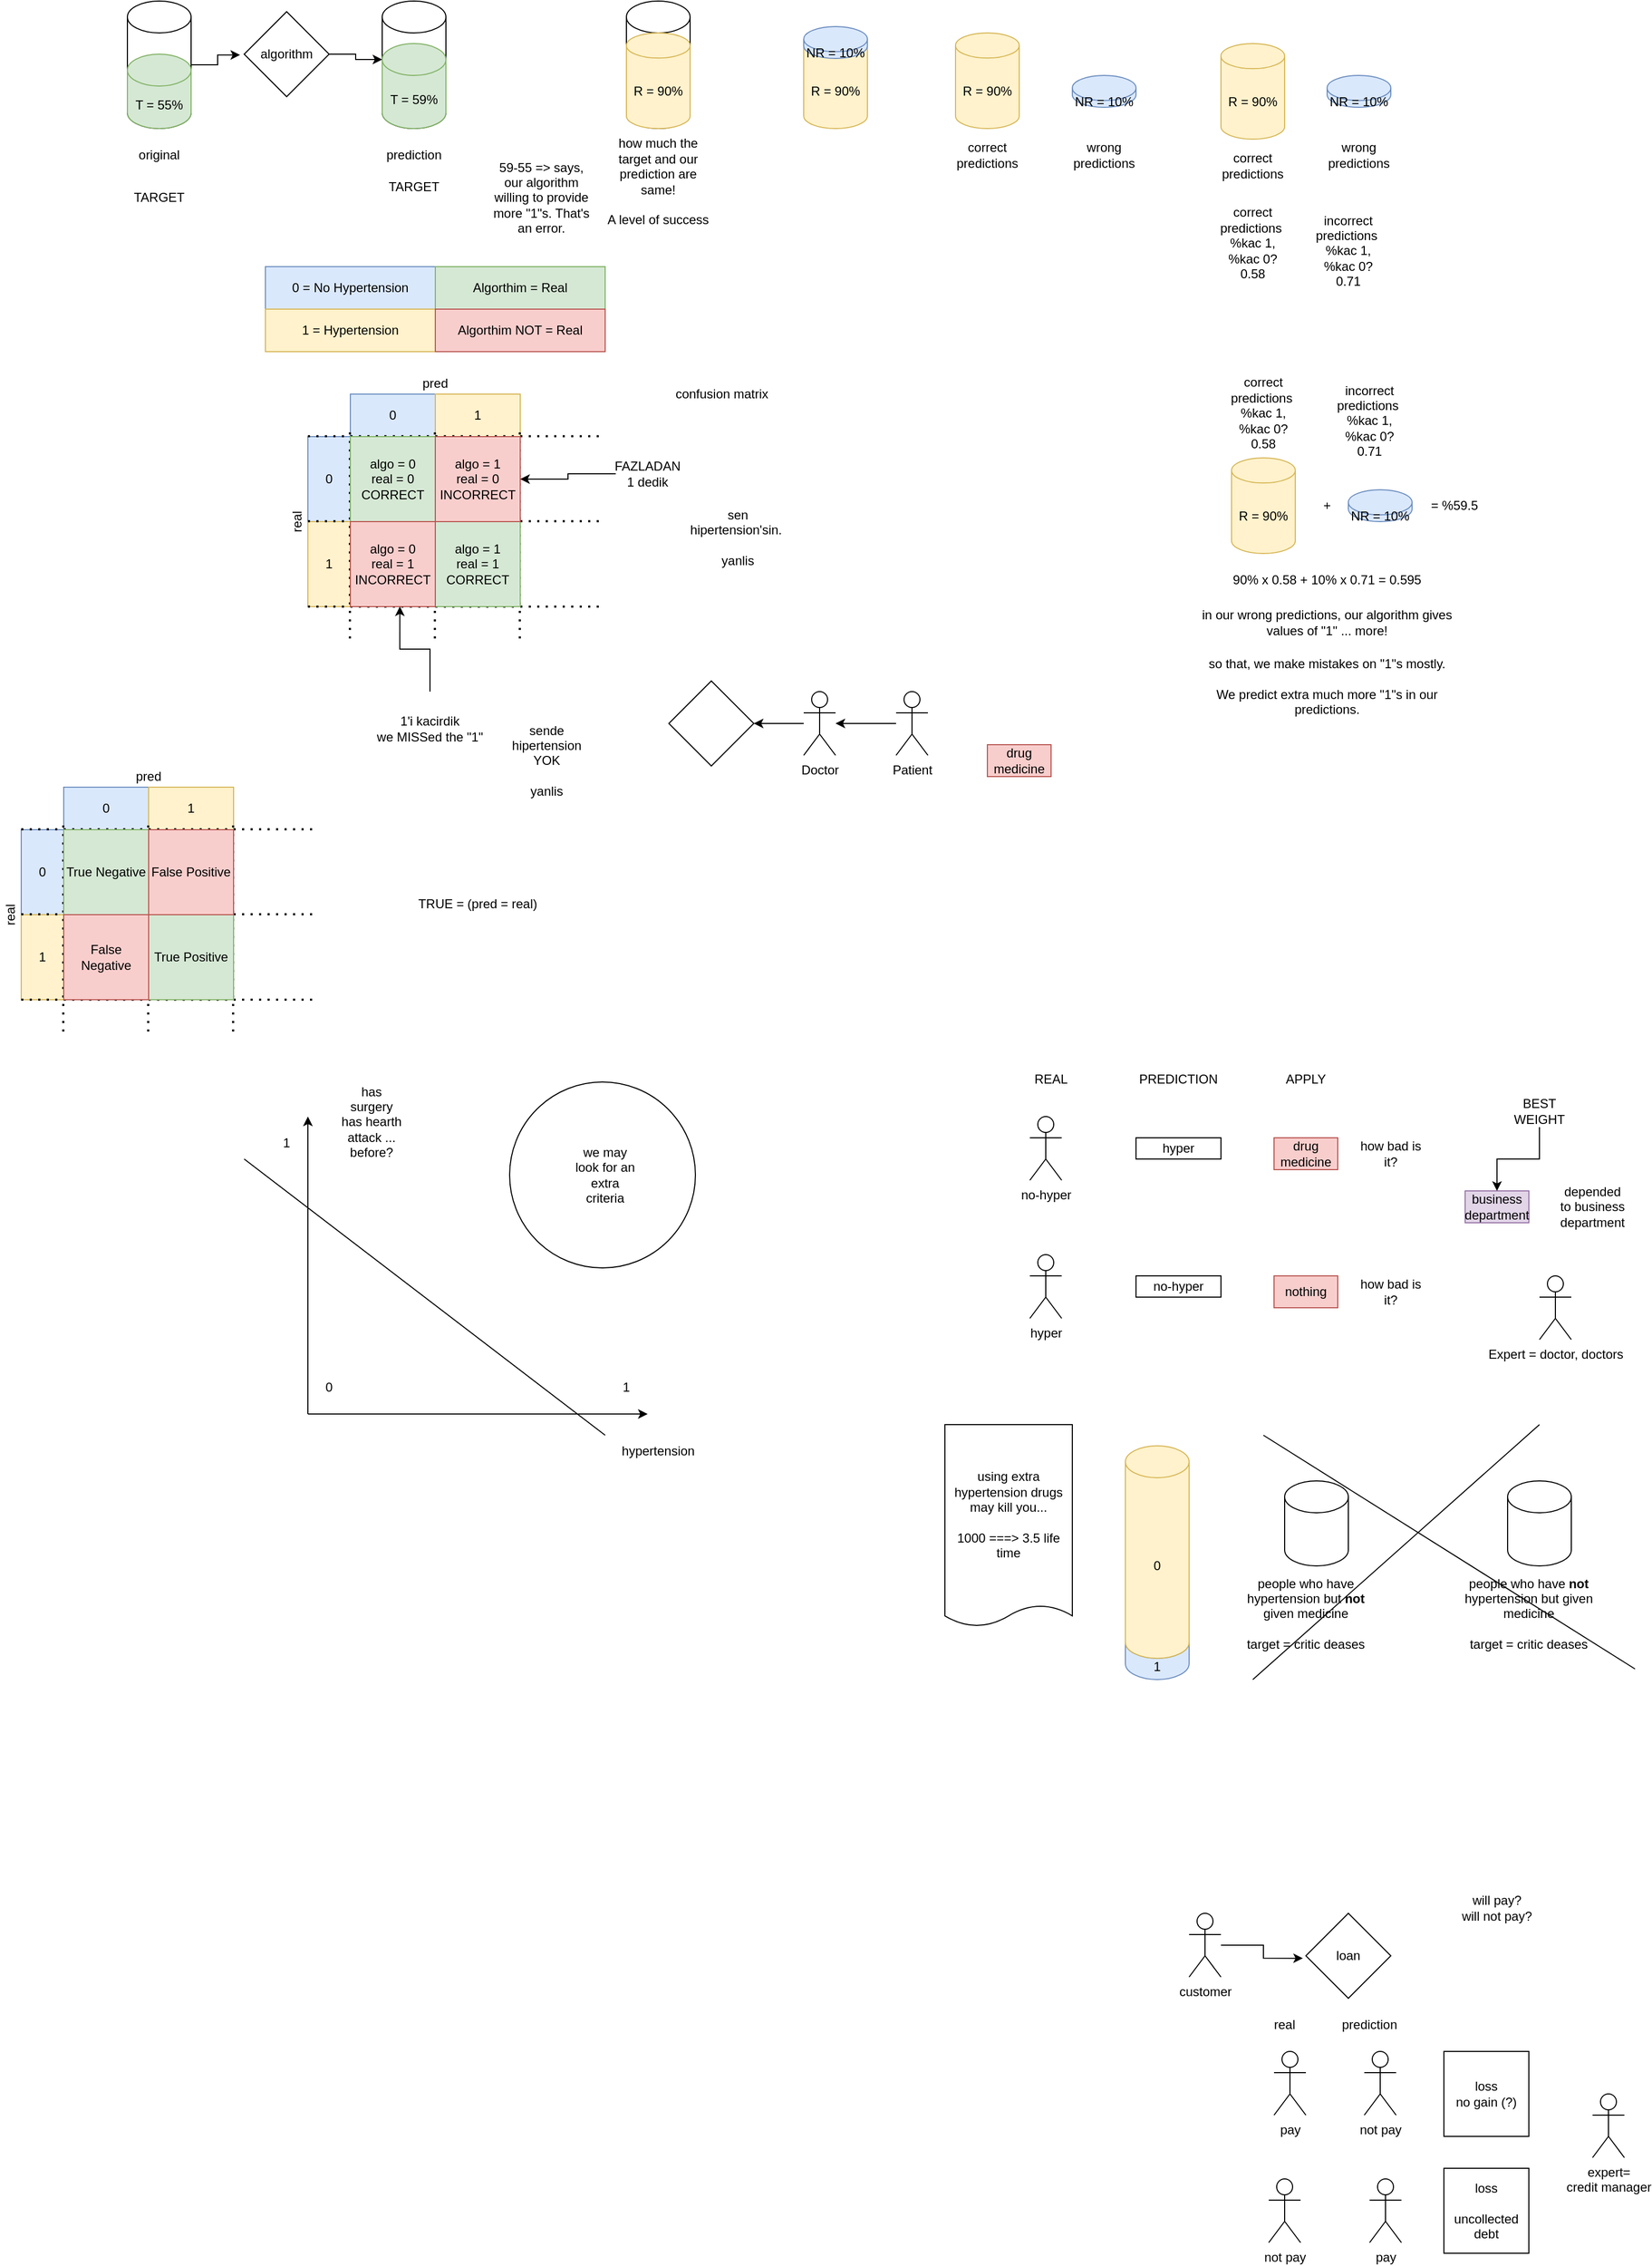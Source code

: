 <mxfile version="24.5.3" type="device" pages="5">
  <diagram name="Page-1" id="7jvk0u39izsUHE0giA-J">
    <mxGraphModel dx="649" dy="401" grid="1" gridSize="10" guides="1" tooltips="1" connect="1" arrows="1" fold="1" page="1" pageScale="1" pageWidth="1654" pageHeight="1169" math="0" shadow="0">
      <root>
        <mxCell id="0" />
        <mxCell id="1" parent="0" />
        <mxCell id="aKLB6jG3N6-i2-MMrFHK-1" value="" style="shape=cylinder3;whiteSpace=wrap;html=1;boundedLbl=1;backgroundOutline=1;size=15;" vertex="1" parent="1">
          <mxGeometry x="190" y="190" width="60" height="120" as="geometry" />
        </mxCell>
        <mxCell id="aKLB6jG3N6-i2-MMrFHK-2" value="T = 55%" style="shape=cylinder3;whiteSpace=wrap;html=1;boundedLbl=1;backgroundOutline=1;size=15;fillColor=#d5e8d4;strokeColor=#82b366;" vertex="1" parent="1">
          <mxGeometry x="190" y="240" width="60" height="70" as="geometry" />
        </mxCell>
        <mxCell id="aKLB6jG3N6-i2-MMrFHK-4" value="algorithm" style="rhombus;whiteSpace=wrap;html=1;" vertex="1" parent="1">
          <mxGeometry x="300" y="200" width="80" height="80" as="geometry" />
        </mxCell>
        <mxCell id="aKLB6jG3N6-i2-MMrFHK-5" value="" style="shape=cylinder3;whiteSpace=wrap;html=1;boundedLbl=1;backgroundOutline=1;size=15;" vertex="1" parent="1">
          <mxGeometry x="430" y="190" width="60" height="120" as="geometry" />
        </mxCell>
        <mxCell id="aKLB6jG3N6-i2-MMrFHK-6" value="T = 59%" style="shape=cylinder3;whiteSpace=wrap;html=1;boundedLbl=1;backgroundOutline=1;size=15;fillColor=#d5e8d4;strokeColor=#82b366;" vertex="1" parent="1">
          <mxGeometry x="430" y="230" width="60" height="80" as="geometry" />
        </mxCell>
        <mxCell id="aKLB6jG3N6-i2-MMrFHK-7" style="edgeStyle=orthogonalEdgeStyle;rounded=0;orthogonalLoop=1;jettySize=auto;html=1;entryX=-0.048;entryY=0.509;entryDx=0;entryDy=0;entryPerimeter=0;" edge="1" parent="1" source="aKLB6jG3N6-i2-MMrFHK-1" target="aKLB6jG3N6-i2-MMrFHK-4">
          <mxGeometry relative="1" as="geometry" />
        </mxCell>
        <mxCell id="aKLB6jG3N6-i2-MMrFHK-8" style="edgeStyle=orthogonalEdgeStyle;rounded=0;orthogonalLoop=1;jettySize=auto;html=1;entryX=0;entryY=0;entryDx=0;entryDy=15;entryPerimeter=0;" edge="1" parent="1" source="aKLB6jG3N6-i2-MMrFHK-4" target="aKLB6jG3N6-i2-MMrFHK-6">
          <mxGeometry relative="1" as="geometry" />
        </mxCell>
        <mxCell id="aKLB6jG3N6-i2-MMrFHK-9" value="original" style="text;html=1;align=center;verticalAlign=middle;whiteSpace=wrap;rounded=0;" vertex="1" parent="1">
          <mxGeometry x="190" y="320" width="60" height="30" as="geometry" />
        </mxCell>
        <mxCell id="aKLB6jG3N6-i2-MMrFHK-10" value="prediction" style="text;html=1;align=center;verticalAlign=middle;whiteSpace=wrap;rounded=0;" vertex="1" parent="1">
          <mxGeometry x="430" y="320" width="60" height="30" as="geometry" />
        </mxCell>
        <mxCell id="aKLB6jG3N6-i2-MMrFHK-11" value="59-55 =&amp;gt; says, our algorithm willing to provide more &quot;1&quot;s. That&#39;s an error." style="text;html=1;align=center;verticalAlign=middle;whiteSpace=wrap;rounded=0;" vertex="1" parent="1">
          <mxGeometry x="530" y="340" width="100" height="70" as="geometry" />
        </mxCell>
        <mxCell id="aKLB6jG3N6-i2-MMrFHK-12" value="TARGET" style="text;html=1;align=center;verticalAlign=middle;whiteSpace=wrap;rounded=0;" vertex="1" parent="1">
          <mxGeometry x="190" y="360" width="60" height="30" as="geometry" />
        </mxCell>
        <mxCell id="aKLB6jG3N6-i2-MMrFHK-13" value="TARGET" style="text;html=1;align=center;verticalAlign=middle;whiteSpace=wrap;rounded=0;" vertex="1" parent="1">
          <mxGeometry x="430" y="350" width="60" height="30" as="geometry" />
        </mxCell>
        <mxCell id="aKLB6jG3N6-i2-MMrFHK-14" value="" style="shape=cylinder3;whiteSpace=wrap;html=1;boundedLbl=1;backgroundOutline=1;size=15;" vertex="1" parent="1">
          <mxGeometry x="660" y="190" width="60" height="120" as="geometry" />
        </mxCell>
        <mxCell id="aKLB6jG3N6-i2-MMrFHK-15" value="R = 90%" style="shape=cylinder3;whiteSpace=wrap;html=1;boundedLbl=1;backgroundOutline=1;size=11.833;fillColor=#fff2cc;strokeColor=#d6b656;" vertex="1" parent="1">
          <mxGeometry x="660" y="220" width="60" height="90" as="geometry" />
        </mxCell>
        <mxCell id="aKLB6jG3N6-i2-MMrFHK-16" value="how much the target and our prediction are same!&lt;div&gt;&lt;br&gt;&lt;/div&gt;&lt;div&gt;A level of success&lt;/div&gt;" style="text;html=1;align=center;verticalAlign=middle;whiteSpace=wrap;rounded=0;" vertex="1" parent="1">
          <mxGeometry x="640" y="310" width="100" height="100" as="geometry" />
        </mxCell>
        <mxCell id="aKLB6jG3N6-i2-MMrFHK-17" value="R = 90%" style="shape=cylinder3;whiteSpace=wrap;html=1;boundedLbl=1;backgroundOutline=1;size=11.833;fillColor=#fff2cc;strokeColor=#d6b656;" vertex="1" parent="1">
          <mxGeometry x="827" y="220" width="60" height="90" as="geometry" />
        </mxCell>
        <mxCell id="aKLB6jG3N6-i2-MMrFHK-18" value="NR = 10%" style="shape=cylinder3;whiteSpace=wrap;html=1;boundedLbl=1;backgroundOutline=1;size=11.833;fillColor=#dae8fc;strokeColor=#6c8ebf;" vertex="1" parent="1">
          <mxGeometry x="827" y="214" width="60" height="30" as="geometry" />
        </mxCell>
        <mxCell id="aKLB6jG3N6-i2-MMrFHK-19" value="R = 90%" style="shape=cylinder3;whiteSpace=wrap;html=1;boundedLbl=1;backgroundOutline=1;size=11.833;fillColor=#fff2cc;strokeColor=#d6b656;" vertex="1" parent="1">
          <mxGeometry x="970" y="220" width="60" height="90" as="geometry" />
        </mxCell>
        <mxCell id="aKLB6jG3N6-i2-MMrFHK-20" value="NR = 10%" style="shape=cylinder3;whiteSpace=wrap;html=1;boundedLbl=1;backgroundOutline=1;size=11.833;fillColor=#dae8fc;strokeColor=#6c8ebf;" vertex="1" parent="1">
          <mxGeometry x="1080" y="260" width="60" height="30" as="geometry" />
        </mxCell>
        <mxCell id="aKLB6jG3N6-i2-MMrFHK-21" value="correct predictions" style="text;html=1;align=center;verticalAlign=middle;whiteSpace=wrap;rounded=0;" vertex="1" parent="1">
          <mxGeometry x="970" y="320" width="60" height="30" as="geometry" />
        </mxCell>
        <mxCell id="aKLB6jG3N6-i2-MMrFHK-22" value="wrong predictions" style="text;html=1;align=center;verticalAlign=middle;whiteSpace=wrap;rounded=0;" vertex="1" parent="1">
          <mxGeometry x="1080" y="320" width="60" height="30" as="geometry" />
        </mxCell>
        <mxCell id="aKLB6jG3N6-i2-MMrFHK-23" value="R = 90%" style="shape=cylinder3;whiteSpace=wrap;html=1;boundedLbl=1;backgroundOutline=1;size=11.833;fillColor=#fff2cc;strokeColor=#d6b656;" vertex="1" parent="1">
          <mxGeometry x="1220" y="230" width="60" height="90" as="geometry" />
        </mxCell>
        <mxCell id="aKLB6jG3N6-i2-MMrFHK-24" value="correct predictions" style="text;html=1;align=center;verticalAlign=middle;whiteSpace=wrap;rounded=0;" vertex="1" parent="1">
          <mxGeometry x="1220" y="330" width="60" height="30" as="geometry" />
        </mxCell>
        <mxCell id="aKLB6jG3N6-i2-MMrFHK-25" value="&lt;div&gt;correct predictions&amp;nbsp;&lt;/div&gt;%kac 1, %kac 0?&lt;div&gt;0.58&lt;/div&gt;&lt;div&gt;&lt;div&gt;&lt;br&gt;&lt;/div&gt;&lt;/div&gt;" style="text;html=1;align=center;verticalAlign=middle;whiteSpace=wrap;rounded=0;" vertex="1" parent="1">
          <mxGeometry x="1220" y="410" width="60" height="30" as="geometry" />
        </mxCell>
        <mxCell id="aKLB6jG3N6-i2-MMrFHK-26" value="NR = 10%" style="shape=cylinder3;whiteSpace=wrap;html=1;boundedLbl=1;backgroundOutline=1;size=11.833;fillColor=#dae8fc;strokeColor=#6c8ebf;" vertex="1" parent="1">
          <mxGeometry x="1320" y="260" width="60" height="30" as="geometry" />
        </mxCell>
        <mxCell id="aKLB6jG3N6-i2-MMrFHK-27" value="wrong predictions" style="text;html=1;align=center;verticalAlign=middle;whiteSpace=wrap;rounded=0;" vertex="1" parent="1">
          <mxGeometry x="1320" y="320" width="60" height="30" as="geometry" />
        </mxCell>
        <mxCell id="aKLB6jG3N6-i2-MMrFHK-28" value="&lt;div&gt;incorrect predictions&amp;nbsp;&lt;/div&gt;%kac 1, %kac 0?&lt;div&gt;0.71&lt;/div&gt;" style="text;html=1;align=center;verticalAlign=middle;whiteSpace=wrap;rounded=0;" vertex="1" parent="1">
          <mxGeometry x="1310" y="410" width="60" height="30" as="geometry" />
        </mxCell>
        <mxCell id="aKLB6jG3N6-i2-MMrFHK-29" value="R = 90%" style="shape=cylinder3;whiteSpace=wrap;html=1;boundedLbl=1;backgroundOutline=1;size=11.833;fillColor=#fff2cc;strokeColor=#d6b656;" vertex="1" parent="1">
          <mxGeometry x="1230" y="620" width="60" height="90" as="geometry" />
        </mxCell>
        <mxCell id="aKLB6jG3N6-i2-MMrFHK-30" value="NR = 10%" style="shape=cylinder3;whiteSpace=wrap;html=1;boundedLbl=1;backgroundOutline=1;size=11.833;fillColor=#dae8fc;strokeColor=#6c8ebf;" vertex="1" parent="1">
          <mxGeometry x="1340" y="650" width="60" height="30" as="geometry" />
        </mxCell>
        <mxCell id="aKLB6jG3N6-i2-MMrFHK-32" value="+" style="text;html=1;align=center;verticalAlign=middle;whiteSpace=wrap;rounded=0;" vertex="1" parent="1">
          <mxGeometry x="1290" y="650" width="60" height="30" as="geometry" />
        </mxCell>
        <mxCell id="aKLB6jG3N6-i2-MMrFHK-33" value="= %59.5" style="text;html=1;align=center;verticalAlign=middle;whiteSpace=wrap;rounded=0;" vertex="1" parent="1">
          <mxGeometry x="1410" y="650" width="60" height="30" as="geometry" />
        </mxCell>
        <mxCell id="aKLB6jG3N6-i2-MMrFHK-34" value="&lt;div&gt;correct predictions&amp;nbsp;&lt;/div&gt;%kac 1, %kac 0?&lt;div&gt;0.58&lt;/div&gt;&lt;div&gt;&lt;div&gt;&lt;br&gt;&lt;/div&gt;&lt;/div&gt;" style="text;html=1;align=center;verticalAlign=middle;whiteSpace=wrap;rounded=0;" vertex="1" parent="1">
          <mxGeometry x="1230" y="570" width="60" height="30" as="geometry" />
        </mxCell>
        <mxCell id="aKLB6jG3N6-i2-MMrFHK-35" value="&lt;div&gt;incorrect predictions&amp;nbsp;&lt;/div&gt;%kac 1, %kac 0?&lt;div&gt;0.71&lt;/div&gt;" style="text;html=1;align=center;verticalAlign=middle;whiteSpace=wrap;rounded=0;" vertex="1" parent="1">
          <mxGeometry x="1330" y="570" width="60" height="30" as="geometry" />
        </mxCell>
        <mxCell id="aKLB6jG3N6-i2-MMrFHK-37" value="90% x 0.58 + 10% x 0.71 = 0.595" style="text;html=1;align=center;verticalAlign=middle;whiteSpace=wrap;rounded=0;" vertex="1" parent="1">
          <mxGeometry x="1200" y="720" width="240" height="30" as="geometry" />
        </mxCell>
        <mxCell id="aKLB6jG3N6-i2-MMrFHK-38" value="in our wrong predictions, our algorithm gives values of &quot;1&quot; ... more!" style="text;html=1;align=center;verticalAlign=middle;whiteSpace=wrap;rounded=0;" vertex="1" parent="1">
          <mxGeometry x="1200" y="760" width="240" height="30" as="geometry" />
        </mxCell>
        <mxCell id="aKLB6jG3N6-i2-MMrFHK-39" value="so that, we make mistakes on &quot;1&quot;s mostly.&lt;div&gt;&lt;br&gt;&lt;/div&gt;&lt;div&gt;We predict extra much more &quot;1&quot;s in our predictions.&lt;/div&gt;" style="text;html=1;align=center;verticalAlign=middle;whiteSpace=wrap;rounded=0;" vertex="1" parent="1">
          <mxGeometry x="1200" y="820" width="240" height="30" as="geometry" />
        </mxCell>
        <mxCell id="aKLB6jG3N6-i2-MMrFHK-51" value="pred" style="text;html=1;align=center;verticalAlign=middle;whiteSpace=wrap;rounded=0;" vertex="1" parent="1">
          <mxGeometry x="400" y="540" width="160" height="20" as="geometry" />
        </mxCell>
        <mxCell id="aKLB6jG3N6-i2-MMrFHK-52" value="0" style="text;html=1;align=center;verticalAlign=middle;whiteSpace=wrap;rounded=0;fillColor=#dae8fc;strokeColor=#6c8ebf;" vertex="1" parent="1">
          <mxGeometry x="400" y="560" width="80" height="40" as="geometry" />
        </mxCell>
        <mxCell id="aKLB6jG3N6-i2-MMrFHK-53" value="1" style="text;html=1;align=center;verticalAlign=middle;whiteSpace=wrap;rounded=0;fillColor=#fff2cc;strokeColor=#d6b656;" vertex="1" parent="1">
          <mxGeometry x="480" y="560" width="80" height="40" as="geometry" />
        </mxCell>
        <mxCell id="aKLB6jG3N6-i2-MMrFHK-54" value="real" style="text;html=1;align=center;verticalAlign=middle;whiteSpace=wrap;rounded=0;rotation=-90;" vertex="1" parent="1">
          <mxGeometry x="270" y="670" width="160" height="20" as="geometry" />
        </mxCell>
        <mxCell id="aKLB6jG3N6-i2-MMrFHK-55" value="0" style="text;html=1;align=center;verticalAlign=middle;whiteSpace=wrap;rounded=0;fillColor=#dae8fc;strokeColor=#6c8ebf;" vertex="1" parent="1">
          <mxGeometry x="360" y="600" width="40" height="80" as="geometry" />
        </mxCell>
        <mxCell id="aKLB6jG3N6-i2-MMrFHK-56" value="1" style="text;html=1;align=center;verticalAlign=middle;whiteSpace=wrap;rounded=0;fillColor=#fff2cc;strokeColor=#d6b656;" vertex="1" parent="1">
          <mxGeometry x="360" y="680" width="40" height="80" as="geometry" />
        </mxCell>
        <mxCell id="aKLB6jG3N6-i2-MMrFHK-57" value="" style="endArrow=none;dashed=1;html=1;dashPattern=1 3;strokeWidth=2;rounded=0;" edge="1" parent="1">
          <mxGeometry width="50" height="50" relative="1" as="geometry">
            <mxPoint x="360" y="599.6" as="sourcePoint" />
            <mxPoint x="640" y="599.6" as="targetPoint" />
          </mxGeometry>
        </mxCell>
        <mxCell id="aKLB6jG3N6-i2-MMrFHK-58" value="" style="endArrow=none;dashed=1;html=1;dashPattern=1 3;strokeWidth=2;rounded=0;" edge="1" parent="1">
          <mxGeometry width="50" height="50" relative="1" as="geometry">
            <mxPoint x="360" y="679.6" as="sourcePoint" />
            <mxPoint x="640" y="679.6" as="targetPoint" />
          </mxGeometry>
        </mxCell>
        <mxCell id="aKLB6jG3N6-i2-MMrFHK-59" value="" style="endArrow=none;dashed=1;html=1;dashPattern=1 3;strokeWidth=2;rounded=0;" edge="1" parent="1">
          <mxGeometry width="50" height="50" relative="1" as="geometry">
            <mxPoint x="399.6" y="790" as="sourcePoint" />
            <mxPoint x="399.6" y="590" as="targetPoint" />
          </mxGeometry>
        </mxCell>
        <mxCell id="aKLB6jG3N6-i2-MMrFHK-60" value="" style="endArrow=none;dashed=1;html=1;dashPattern=1 3;strokeWidth=2;rounded=0;" edge="1" parent="1">
          <mxGeometry width="50" height="50" relative="1" as="geometry">
            <mxPoint x="479.6" y="790" as="sourcePoint" />
            <mxPoint x="479.6" y="590" as="targetPoint" />
          </mxGeometry>
        </mxCell>
        <mxCell id="aKLB6jG3N6-i2-MMrFHK-61" value="" style="endArrow=none;dashed=1;html=1;dashPattern=1 3;strokeWidth=2;rounded=0;" edge="1" parent="1">
          <mxGeometry width="50" height="50" relative="1" as="geometry">
            <mxPoint x="559.6" y="790" as="sourcePoint" />
            <mxPoint x="559.6" y="590" as="targetPoint" />
          </mxGeometry>
        </mxCell>
        <mxCell id="aKLB6jG3N6-i2-MMrFHK-62" value="" style="endArrow=none;dashed=1;html=1;dashPattern=1 3;strokeWidth=2;rounded=0;" edge="1" parent="1">
          <mxGeometry width="50" height="50" relative="1" as="geometry">
            <mxPoint x="360" y="760" as="sourcePoint" />
            <mxPoint x="640" y="760" as="targetPoint" />
          </mxGeometry>
        </mxCell>
        <mxCell id="aKLB6jG3N6-i2-MMrFHK-63" value="algo = 1&lt;div&gt;real = 1&lt;/div&gt;&lt;div&gt;CORRECT&lt;/div&gt;" style="text;html=1;align=center;verticalAlign=middle;whiteSpace=wrap;rounded=0;fillColor=#d5e8d4;strokeColor=#82b366;" vertex="1" parent="1">
          <mxGeometry x="480" y="680" width="80" height="80" as="geometry" />
        </mxCell>
        <mxCell id="aKLB6jG3N6-i2-MMrFHK-64" value="algo = 0&lt;div&gt;real = 0&lt;/div&gt;&lt;div&gt;CORRECT&lt;/div&gt;" style="text;html=1;align=center;verticalAlign=middle;whiteSpace=wrap;rounded=0;fillColor=#d5e8d4;strokeColor=#82b366;" vertex="1" parent="1">
          <mxGeometry x="400" y="600" width="80" height="80" as="geometry" />
        </mxCell>
        <mxCell id="aKLB6jG3N6-i2-MMrFHK-65" value="algo = 1&lt;div&gt;real = 0&lt;/div&gt;&lt;div&gt;INCORRECT&lt;/div&gt;" style="text;html=1;align=center;verticalAlign=middle;whiteSpace=wrap;rounded=0;fillColor=#f8cecc;strokeColor=#b85450;" vertex="1" parent="1">
          <mxGeometry x="480" y="600" width="80" height="80" as="geometry" />
        </mxCell>
        <mxCell id="aKLB6jG3N6-i2-MMrFHK-67" style="edgeStyle=orthogonalEdgeStyle;rounded=0;orthogonalLoop=1;jettySize=auto;html=1;" edge="1" parent="1" source="aKLB6jG3N6-i2-MMrFHK-66" target="aKLB6jG3N6-i2-MMrFHK-65">
          <mxGeometry relative="1" as="geometry" />
        </mxCell>
        <mxCell id="aKLB6jG3N6-i2-MMrFHK-66" value="FAZLADAN 1 dedik" style="text;html=1;align=center;verticalAlign=middle;whiteSpace=wrap;rounded=0;" vertex="1" parent="1">
          <mxGeometry x="650" y="620" width="60" height="30" as="geometry" />
        </mxCell>
        <mxCell id="aKLB6jG3N6-i2-MMrFHK-68" value="algo = 0&lt;div&gt;real = 1&lt;/div&gt;&lt;div&gt;INCORRECT&lt;/div&gt;" style="text;html=1;align=center;verticalAlign=middle;whiteSpace=wrap;rounded=0;fillColor=#f8cecc;strokeColor=#b85450;" vertex="1" parent="1">
          <mxGeometry x="400" y="680" width="80" height="80" as="geometry" />
        </mxCell>
        <mxCell id="aKLB6jG3N6-i2-MMrFHK-69" value="1&#39;i kacirdik&lt;div&gt;we MISSed the &quot;1&quot;&lt;/div&gt;" style="text;html=1;align=center;verticalAlign=middle;whiteSpace=wrap;rounded=0;" vertex="1" parent="1">
          <mxGeometry x="400" y="840" width="150" height="70" as="geometry" />
        </mxCell>
        <mxCell id="aKLB6jG3N6-i2-MMrFHK-70" style="edgeStyle=orthogonalEdgeStyle;rounded=0;orthogonalLoop=1;jettySize=auto;html=1;entryX=0.583;entryY=0.998;entryDx=0;entryDy=0;entryPerimeter=0;" edge="1" parent="1" source="aKLB6jG3N6-i2-MMrFHK-69" target="aKLB6jG3N6-i2-MMrFHK-68">
          <mxGeometry relative="1" as="geometry" />
        </mxCell>
        <mxCell id="aKLB6jG3N6-i2-MMrFHK-71" value="0 = No Hypertension" style="text;html=1;align=center;verticalAlign=middle;whiteSpace=wrap;rounded=0;fillColor=#dae8fc;strokeColor=#6c8ebf;" vertex="1" parent="1">
          <mxGeometry x="320" y="440" width="160" height="40" as="geometry" />
        </mxCell>
        <mxCell id="aKLB6jG3N6-i2-MMrFHK-72" value="1 = Hypertension" style="text;html=1;align=center;verticalAlign=middle;whiteSpace=wrap;rounded=0;fillColor=#fff2cc;strokeColor=#d6b656;" vertex="1" parent="1">
          <mxGeometry x="320" y="480" width="160" height="40" as="geometry" />
        </mxCell>
        <mxCell id="aKLB6jG3N6-i2-MMrFHK-74" value="Algorthim = Real" style="text;html=1;align=center;verticalAlign=middle;whiteSpace=wrap;rounded=0;fillColor=#d5e8d4;strokeColor=#82b366;" vertex="1" parent="1">
          <mxGeometry x="480" y="440" width="160" height="40" as="geometry" />
        </mxCell>
        <mxCell id="aKLB6jG3N6-i2-MMrFHK-75" value="Algorthim NOT = Real" style="text;html=1;align=center;verticalAlign=middle;whiteSpace=wrap;rounded=0;fillColor=#f8cecc;strokeColor=#b85450;" vertex="1" parent="1">
          <mxGeometry x="480" y="480" width="160" height="40" as="geometry" />
        </mxCell>
        <mxCell id="aKLB6jG3N6-i2-MMrFHK-76" value="sen hipertension&#39;sin.&amp;nbsp;&lt;div&gt;&lt;br&gt;&lt;/div&gt;&lt;div&gt;yanlis&lt;/div&gt;" style="text;html=1;align=center;verticalAlign=middle;whiteSpace=wrap;rounded=0;" vertex="1" parent="1">
          <mxGeometry x="720" y="660" width="90" height="70" as="geometry" />
        </mxCell>
        <mxCell id="aKLB6jG3N6-i2-MMrFHK-77" value="sende hipertension YOK&lt;div&gt;&lt;br&gt;&lt;/div&gt;&lt;div&gt;yanlis&lt;/div&gt;" style="text;html=1;align=center;verticalAlign=middle;whiteSpace=wrap;rounded=0;" vertex="1" parent="1">
          <mxGeometry x="540" y="870" width="90" height="70" as="geometry" />
        </mxCell>
        <mxCell id="aKLB6jG3N6-i2-MMrFHK-82" style="edgeStyle=orthogonalEdgeStyle;rounded=0;orthogonalLoop=1;jettySize=auto;html=1;entryX=1;entryY=0.5;entryDx=0;entryDy=0;" edge="1" parent="1" source="aKLB6jG3N6-i2-MMrFHK-78" target="aKLB6jG3N6-i2-MMrFHK-81">
          <mxGeometry relative="1" as="geometry" />
        </mxCell>
        <mxCell id="aKLB6jG3N6-i2-MMrFHK-78" value="Doctor" style="shape=umlActor;verticalLabelPosition=bottom;verticalAlign=top;html=1;outlineConnect=0;" vertex="1" parent="1">
          <mxGeometry x="827" y="840" width="30" height="60" as="geometry" />
        </mxCell>
        <mxCell id="aKLB6jG3N6-i2-MMrFHK-80" style="edgeStyle=orthogonalEdgeStyle;rounded=0;orthogonalLoop=1;jettySize=auto;html=1;" edge="1" parent="1" source="aKLB6jG3N6-i2-MMrFHK-79" target="aKLB6jG3N6-i2-MMrFHK-78">
          <mxGeometry relative="1" as="geometry" />
        </mxCell>
        <mxCell id="aKLB6jG3N6-i2-MMrFHK-79" value="Patient" style="shape=umlActor;verticalLabelPosition=bottom;verticalAlign=top;html=1;outlineConnect=0;" vertex="1" parent="1">
          <mxGeometry x="914" y="840" width="30" height="60" as="geometry" />
        </mxCell>
        <mxCell id="aKLB6jG3N6-i2-MMrFHK-81" value="" style="rhombus;whiteSpace=wrap;html=1;" vertex="1" parent="1">
          <mxGeometry x="700" y="830" width="80" height="80" as="geometry" />
        </mxCell>
        <mxCell id="aKLB6jG3N6-i2-MMrFHK-83" value="drug&lt;div&gt;medicine&lt;/div&gt;" style="text;html=1;align=center;verticalAlign=middle;whiteSpace=wrap;rounded=0;fillColor=#f8cecc;strokeColor=#b85450;" vertex="1" parent="1">
          <mxGeometry x="1000" y="890" width="60" height="30" as="geometry" />
        </mxCell>
        <mxCell id="aKLB6jG3N6-i2-MMrFHK-84" value="confusion matrix" style="text;html=1;align=center;verticalAlign=middle;whiteSpace=wrap;rounded=0;" vertex="1" parent="1">
          <mxGeometry x="670" y="550" width="160" height="20" as="geometry" />
        </mxCell>
        <mxCell id="aKLB6jG3N6-i2-MMrFHK-85" value="" style="endArrow=classic;html=1;rounded=0;" edge="1" parent="1">
          <mxGeometry width="50" height="50" relative="1" as="geometry">
            <mxPoint x="360" y="1520" as="sourcePoint" />
            <mxPoint x="680" y="1520" as="targetPoint" />
          </mxGeometry>
        </mxCell>
        <mxCell id="aKLB6jG3N6-i2-MMrFHK-86" value="hypertension" style="text;html=1;align=center;verticalAlign=middle;whiteSpace=wrap;rounded=0;" vertex="1" parent="1">
          <mxGeometry x="660" y="1540" width="60" height="30" as="geometry" />
        </mxCell>
        <mxCell id="aKLB6jG3N6-i2-MMrFHK-87" value="0" style="text;html=1;align=center;verticalAlign=middle;whiteSpace=wrap;rounded=0;" vertex="1" parent="1">
          <mxGeometry x="350" y="1480" width="60" height="30" as="geometry" />
        </mxCell>
        <mxCell id="aKLB6jG3N6-i2-MMrFHK-88" value="1" style="text;html=1;align=center;verticalAlign=middle;whiteSpace=wrap;rounded=0;" vertex="1" parent="1">
          <mxGeometry x="630" y="1480" width="60" height="30" as="geometry" />
        </mxCell>
        <mxCell id="aKLB6jG3N6-i2-MMrFHK-89" value="" style="endArrow=classic;html=1;rounded=0;" edge="1" parent="1">
          <mxGeometry width="50" height="50" relative="1" as="geometry">
            <mxPoint x="360" y="1520" as="sourcePoint" />
            <mxPoint x="360" y="1240" as="targetPoint" />
          </mxGeometry>
        </mxCell>
        <mxCell id="aKLB6jG3N6-i2-MMrFHK-90" value="has surgery&lt;div&gt;has hearth attack ... before?&lt;/div&gt;" style="text;html=1;align=center;verticalAlign=middle;whiteSpace=wrap;rounded=0;" vertex="1" parent="1">
          <mxGeometry x="390" y="1230" width="60" height="30" as="geometry" />
        </mxCell>
        <mxCell id="aKLB6jG3N6-i2-MMrFHK-91" value="1" style="text;html=1;align=center;verticalAlign=middle;whiteSpace=wrap;rounded=0;" vertex="1" parent="1">
          <mxGeometry x="310" y="1250" width="60" height="30" as="geometry" />
        </mxCell>
        <mxCell id="aKLB6jG3N6-i2-MMrFHK-92" value="we may look for an extra criteria" style="text;html=1;align=center;verticalAlign=middle;whiteSpace=wrap;rounded=0;" vertex="1" parent="1">
          <mxGeometry x="610" y="1280" width="60" height="30" as="geometry" />
        </mxCell>
        <mxCell id="aKLB6jG3N6-i2-MMrFHK-93" value="" style="endArrow=none;html=1;rounded=0;" edge="1" parent="1">
          <mxGeometry width="50" height="50" relative="1" as="geometry">
            <mxPoint x="300" y="1280" as="sourcePoint" />
            <mxPoint x="640" y="1540" as="targetPoint" />
          </mxGeometry>
        </mxCell>
        <mxCell id="aKLB6jG3N6-i2-MMrFHK-94" value="" style="ellipse;whiteSpace=wrap;html=1;aspect=fixed;fillColor=none;" vertex="1" parent="1">
          <mxGeometry x="550" y="1207.5" width="175" height="175" as="geometry" />
        </mxCell>
        <mxCell id="aKLB6jG3N6-i2-MMrFHK-95" value="pred" style="text;html=1;align=center;verticalAlign=middle;whiteSpace=wrap;rounded=0;" vertex="1" parent="1">
          <mxGeometry x="130" y="910" width="160" height="20" as="geometry" />
        </mxCell>
        <mxCell id="aKLB6jG3N6-i2-MMrFHK-96" value="0" style="text;html=1;align=center;verticalAlign=middle;whiteSpace=wrap;rounded=0;fillColor=#dae8fc;strokeColor=#6c8ebf;" vertex="1" parent="1">
          <mxGeometry x="130" y="930" width="80" height="40" as="geometry" />
        </mxCell>
        <mxCell id="aKLB6jG3N6-i2-MMrFHK-97" value="1" style="text;html=1;align=center;verticalAlign=middle;whiteSpace=wrap;rounded=0;fillColor=#fff2cc;strokeColor=#d6b656;" vertex="1" parent="1">
          <mxGeometry x="210" y="930" width="80" height="40" as="geometry" />
        </mxCell>
        <mxCell id="aKLB6jG3N6-i2-MMrFHK-98" value="real" style="text;html=1;align=center;verticalAlign=middle;whiteSpace=wrap;rounded=0;rotation=-90;" vertex="1" parent="1">
          <mxGeometry y="1040" width="160" height="20" as="geometry" />
        </mxCell>
        <mxCell id="aKLB6jG3N6-i2-MMrFHK-99" value="0" style="text;html=1;align=center;verticalAlign=middle;whiteSpace=wrap;rounded=0;fillColor=#dae8fc;strokeColor=#6c8ebf;" vertex="1" parent="1">
          <mxGeometry x="90" y="970" width="40" height="80" as="geometry" />
        </mxCell>
        <mxCell id="aKLB6jG3N6-i2-MMrFHK-100" value="1" style="text;html=1;align=center;verticalAlign=middle;whiteSpace=wrap;rounded=0;fillColor=#fff2cc;strokeColor=#d6b656;" vertex="1" parent="1">
          <mxGeometry x="90" y="1050" width="40" height="80" as="geometry" />
        </mxCell>
        <mxCell id="aKLB6jG3N6-i2-MMrFHK-101" value="" style="endArrow=none;dashed=1;html=1;dashPattern=1 3;strokeWidth=2;rounded=0;" edge="1" parent="1">
          <mxGeometry width="50" height="50" relative="1" as="geometry">
            <mxPoint x="90" y="969.6" as="sourcePoint" />
            <mxPoint x="370" y="969.6" as="targetPoint" />
          </mxGeometry>
        </mxCell>
        <mxCell id="aKLB6jG3N6-i2-MMrFHK-102" value="" style="endArrow=none;dashed=1;html=1;dashPattern=1 3;strokeWidth=2;rounded=0;" edge="1" parent="1">
          <mxGeometry width="50" height="50" relative="1" as="geometry">
            <mxPoint x="90" y="1049.6" as="sourcePoint" />
            <mxPoint x="370" y="1049.6" as="targetPoint" />
          </mxGeometry>
        </mxCell>
        <mxCell id="aKLB6jG3N6-i2-MMrFHK-103" value="" style="endArrow=none;dashed=1;html=1;dashPattern=1 3;strokeWidth=2;rounded=0;" edge="1" parent="1">
          <mxGeometry width="50" height="50" relative="1" as="geometry">
            <mxPoint x="129.6" y="1160" as="sourcePoint" />
            <mxPoint x="129.6" y="960" as="targetPoint" />
          </mxGeometry>
        </mxCell>
        <mxCell id="aKLB6jG3N6-i2-MMrFHK-104" value="" style="endArrow=none;dashed=1;html=1;dashPattern=1 3;strokeWidth=2;rounded=0;" edge="1" parent="1">
          <mxGeometry width="50" height="50" relative="1" as="geometry">
            <mxPoint x="209.6" y="1160" as="sourcePoint" />
            <mxPoint x="209.6" y="960" as="targetPoint" />
          </mxGeometry>
        </mxCell>
        <mxCell id="aKLB6jG3N6-i2-MMrFHK-105" value="" style="endArrow=none;dashed=1;html=1;dashPattern=1 3;strokeWidth=2;rounded=0;" edge="1" parent="1">
          <mxGeometry width="50" height="50" relative="1" as="geometry">
            <mxPoint x="289.6" y="1160" as="sourcePoint" />
            <mxPoint x="289.6" y="960" as="targetPoint" />
          </mxGeometry>
        </mxCell>
        <mxCell id="aKLB6jG3N6-i2-MMrFHK-106" value="" style="endArrow=none;dashed=1;html=1;dashPattern=1 3;strokeWidth=2;rounded=0;" edge="1" parent="1">
          <mxGeometry width="50" height="50" relative="1" as="geometry">
            <mxPoint x="90" y="1130" as="sourcePoint" />
            <mxPoint x="370" y="1130" as="targetPoint" />
          </mxGeometry>
        </mxCell>
        <mxCell id="aKLB6jG3N6-i2-MMrFHK-107" value="True Positive" style="text;html=1;align=center;verticalAlign=middle;whiteSpace=wrap;rounded=0;fillColor=#d5e8d4;strokeColor=#82b366;" vertex="1" parent="1">
          <mxGeometry x="210" y="1050" width="80" height="80" as="geometry" />
        </mxCell>
        <mxCell id="aKLB6jG3N6-i2-MMrFHK-108" value="True Negative" style="text;html=1;align=center;verticalAlign=middle;whiteSpace=wrap;rounded=0;fillColor=#d5e8d4;strokeColor=#82b366;" vertex="1" parent="1">
          <mxGeometry x="130" y="970" width="80" height="80" as="geometry" />
        </mxCell>
        <mxCell id="aKLB6jG3N6-i2-MMrFHK-109" value="False Positive" style="text;html=1;align=center;verticalAlign=middle;whiteSpace=wrap;rounded=0;fillColor=#f8cecc;strokeColor=#b85450;" vertex="1" parent="1">
          <mxGeometry x="210" y="970" width="80" height="80" as="geometry" />
        </mxCell>
        <mxCell id="aKLB6jG3N6-i2-MMrFHK-111" value="False Negative" style="text;html=1;align=center;verticalAlign=middle;whiteSpace=wrap;rounded=0;fillColor=#f8cecc;strokeColor=#b85450;" vertex="1" parent="1">
          <mxGeometry x="130" y="1050" width="80" height="80" as="geometry" />
        </mxCell>
        <mxCell id="aKLB6jG3N6-i2-MMrFHK-112" value="TRUE = (pred = real)" style="text;html=1;align=center;verticalAlign=middle;whiteSpace=wrap;rounded=0;" vertex="1" parent="1">
          <mxGeometry x="440" y="1030" width="160" height="20" as="geometry" />
        </mxCell>
        <mxCell id="aKLB6jG3N6-i2-MMrFHK-113" value="no-hyper" style="shape=umlActor;verticalLabelPosition=bottom;verticalAlign=top;html=1;outlineConnect=0;" vertex="1" parent="1">
          <mxGeometry x="1040" y="1240" width="30" height="60" as="geometry" />
        </mxCell>
        <mxCell id="aKLB6jG3N6-i2-MMrFHK-115" value="hyper" style="rounded=0;whiteSpace=wrap;html=1;" vertex="1" parent="1">
          <mxGeometry x="1140" y="1260" width="80" height="20" as="geometry" />
        </mxCell>
        <mxCell id="aKLB6jG3N6-i2-MMrFHK-116" value="drug&lt;div&gt;medicine&lt;/div&gt;" style="text;html=1;align=center;verticalAlign=middle;whiteSpace=wrap;rounded=0;fillColor=#f8cecc;strokeColor=#b85450;" vertex="1" parent="1">
          <mxGeometry x="1270" y="1260" width="60" height="30" as="geometry" />
        </mxCell>
        <mxCell id="aKLB6jG3N6-i2-MMrFHK-117" value="how bad is it?" style="text;html=1;align=center;verticalAlign=middle;whiteSpace=wrap;rounded=0;" vertex="1" parent="1">
          <mxGeometry x="1350" y="1260" width="60" height="30" as="geometry" />
        </mxCell>
        <mxCell id="aKLB6jG3N6-i2-MMrFHK-118" value="hyper" style="shape=umlActor;verticalLabelPosition=bottom;verticalAlign=top;html=1;outlineConnect=0;" vertex="1" parent="1">
          <mxGeometry x="1040" y="1370" width="30" height="60" as="geometry" />
        </mxCell>
        <mxCell id="aKLB6jG3N6-i2-MMrFHK-119" value="no-hyper" style="rounded=0;whiteSpace=wrap;html=1;" vertex="1" parent="1">
          <mxGeometry x="1140" y="1390" width="80" height="20" as="geometry" />
        </mxCell>
        <mxCell id="aKLB6jG3N6-i2-MMrFHK-121" value="how bad is it?" style="text;html=1;align=center;verticalAlign=middle;whiteSpace=wrap;rounded=0;" vertex="1" parent="1">
          <mxGeometry x="1350" y="1390" width="60" height="30" as="geometry" />
        </mxCell>
        <mxCell id="aKLB6jG3N6-i2-MMrFHK-122" value="REAL" style="text;html=1;align=center;verticalAlign=middle;whiteSpace=wrap;rounded=0;" vertex="1" parent="1">
          <mxGeometry x="1030" y="1190" width="60" height="30" as="geometry" />
        </mxCell>
        <mxCell id="aKLB6jG3N6-i2-MMrFHK-123" value="PREDICTION" style="text;html=1;align=center;verticalAlign=middle;whiteSpace=wrap;rounded=0;" vertex="1" parent="1">
          <mxGeometry x="1150" y="1190" width="60" height="30" as="geometry" />
        </mxCell>
        <mxCell id="aKLB6jG3N6-i2-MMrFHK-124" value="APPLY" style="text;html=1;align=center;verticalAlign=middle;whiteSpace=wrap;rounded=0;" vertex="1" parent="1">
          <mxGeometry x="1270" y="1190" width="60" height="30" as="geometry" />
        </mxCell>
        <mxCell id="aKLB6jG3N6-i2-MMrFHK-125" value="nothing" style="text;html=1;align=center;verticalAlign=middle;whiteSpace=wrap;rounded=0;fillColor=#f8cecc;strokeColor=#b85450;" vertex="1" parent="1">
          <mxGeometry x="1270" y="1390" width="60" height="30" as="geometry" />
        </mxCell>
        <mxCell id="aKLB6jG3N6-i2-MMrFHK-126" value="business department" style="text;html=1;align=center;verticalAlign=middle;whiteSpace=wrap;rounded=0;fillColor=#e1d5e7;strokeColor=#9673a6;" vertex="1" parent="1">
          <mxGeometry x="1450" y="1310" width="60" height="30" as="geometry" />
        </mxCell>
        <mxCell id="aKLB6jG3N6-i2-MMrFHK-128" value="1" style="shape=cylinder3;whiteSpace=wrap;html=1;boundedLbl=1;backgroundOutline=1;size=15;fillColor=#dae8fc;strokeColor=#6c8ebf;" vertex="1" parent="1">
          <mxGeometry x="1130" y="1720" width="60" height="50" as="geometry" />
        </mxCell>
        <mxCell id="aKLB6jG3N6-i2-MMrFHK-127" value="0" style="shape=cylinder3;whiteSpace=wrap;html=1;boundedLbl=1;backgroundOutline=1;size=15;fillColor=#fff2cc;strokeColor=#d6b656;" vertex="1" parent="1">
          <mxGeometry x="1130" y="1550" width="60" height="200" as="geometry" />
        </mxCell>
        <mxCell id="aKLB6jG3N6-i2-MMrFHK-130" style="edgeStyle=orthogonalEdgeStyle;rounded=0;orthogonalLoop=1;jettySize=auto;html=1;entryX=0.5;entryY=0;entryDx=0;entryDy=0;" edge="1" parent="1" source="aKLB6jG3N6-i2-MMrFHK-129" target="aKLB6jG3N6-i2-MMrFHK-126">
          <mxGeometry relative="1" as="geometry" />
        </mxCell>
        <mxCell id="aKLB6jG3N6-i2-MMrFHK-129" value="BEST WEIGHT" style="text;html=1;align=center;verticalAlign=middle;whiteSpace=wrap;rounded=0;" vertex="1" parent="1">
          <mxGeometry x="1490" y="1220" width="60" height="30" as="geometry" />
        </mxCell>
        <mxCell id="aKLB6jG3N6-i2-MMrFHK-131" value="" style="shape=cylinder3;whiteSpace=wrap;html=1;boundedLbl=1;backgroundOutline=1;size=15;" vertex="1" parent="1">
          <mxGeometry x="1280" y="1583" width="60" height="80" as="geometry" />
        </mxCell>
        <mxCell id="aKLB6jG3N6-i2-MMrFHK-132" value="people who have hypertension but &lt;b&gt;not&lt;/b&gt; given medicine&lt;div&gt;&lt;br&gt;&lt;/div&gt;&lt;div&gt;target = critic deases&lt;/div&gt;" style="text;html=1;align=center;verticalAlign=middle;whiteSpace=wrap;rounded=0;" vertex="1" parent="1">
          <mxGeometry x="1230" y="1663" width="140" height="90" as="geometry" />
        </mxCell>
        <mxCell id="aKLB6jG3N6-i2-MMrFHK-133" value="" style="shape=cylinder3;whiteSpace=wrap;html=1;boundedLbl=1;backgroundOutline=1;size=15;" vertex="1" parent="1">
          <mxGeometry x="1490" y="1583" width="60" height="80" as="geometry" />
        </mxCell>
        <mxCell id="aKLB6jG3N6-i2-MMrFHK-134" value="people who have &lt;b&gt;not&lt;/b&gt; hypertension but given medicine&lt;div&gt;&lt;br&gt;&lt;/div&gt;&lt;div&gt;target = critic deases&lt;/div&gt;" style="text;html=1;align=center;verticalAlign=middle;whiteSpace=wrap;rounded=0;" vertex="1" parent="1">
          <mxGeometry x="1440" y="1663" width="140" height="90" as="geometry" />
        </mxCell>
        <mxCell id="aKLB6jG3N6-i2-MMrFHK-135" value="" style="endArrow=none;html=1;rounded=0;" edge="1" parent="1">
          <mxGeometry width="50" height="50" relative="1" as="geometry">
            <mxPoint x="1250" y="1770" as="sourcePoint" />
            <mxPoint x="1520" y="1530" as="targetPoint" />
          </mxGeometry>
        </mxCell>
        <mxCell id="aKLB6jG3N6-i2-MMrFHK-136" value="" style="endArrow=none;html=1;rounded=0;" edge="1" parent="1">
          <mxGeometry width="50" height="50" relative="1" as="geometry">
            <mxPoint x="1260" y="1540" as="sourcePoint" />
            <mxPoint x="1610" y="1760" as="targetPoint" />
          </mxGeometry>
        </mxCell>
        <mxCell id="aKLB6jG3N6-i2-MMrFHK-137" value="depended to business department" style="text;html=1;align=center;verticalAlign=middle;whiteSpace=wrap;rounded=0;" vertex="1" parent="1">
          <mxGeometry x="1540" y="1310" width="60" height="30" as="geometry" />
        </mxCell>
        <mxCell id="aKLB6jG3N6-i2-MMrFHK-138" value="Expert = doctor, doctors" style="shape=umlActor;verticalLabelPosition=bottom;verticalAlign=top;html=1;outlineConnect=0;" vertex="1" parent="1">
          <mxGeometry x="1520" y="1390" width="30" height="60" as="geometry" />
        </mxCell>
        <mxCell id="aKLB6jG3N6-i2-MMrFHK-140" value="customer" style="shape=umlActor;verticalLabelPosition=bottom;verticalAlign=top;html=1;outlineConnect=0;" vertex="1" parent="1">
          <mxGeometry x="1190" y="1990" width="30" height="60" as="geometry" />
        </mxCell>
        <mxCell id="aKLB6jG3N6-i2-MMrFHK-141" value="loan" style="rhombus;whiteSpace=wrap;html=1;" vertex="1" parent="1">
          <mxGeometry x="1300" y="1990" width="80" height="80" as="geometry" />
        </mxCell>
        <mxCell id="aKLB6jG3N6-i2-MMrFHK-142" style="edgeStyle=orthogonalEdgeStyle;rounded=0;orthogonalLoop=1;jettySize=auto;html=1;entryX=-0.035;entryY=0.529;entryDx=0;entryDy=0;entryPerimeter=0;" edge="1" parent="1" source="aKLB6jG3N6-i2-MMrFHK-140" target="aKLB6jG3N6-i2-MMrFHK-141">
          <mxGeometry relative="1" as="geometry" />
        </mxCell>
        <mxCell id="aKLB6jG3N6-i2-MMrFHK-143" value="will pay?&lt;div&gt;will not pay?&lt;/div&gt;" style="text;html=1;align=center;verticalAlign=middle;whiteSpace=wrap;rounded=0;" vertex="1" parent="1">
          <mxGeometry x="1390" y="1970" width="180" height="30" as="geometry" />
        </mxCell>
        <mxCell id="aKLB6jG3N6-i2-MMrFHK-144" value="pay" style="shape=umlActor;verticalLabelPosition=bottom;verticalAlign=top;html=1;outlineConnect=0;" vertex="1" parent="1">
          <mxGeometry x="1270" y="2120" width="30" height="60" as="geometry" />
        </mxCell>
        <mxCell id="aKLB6jG3N6-i2-MMrFHK-145" value="not pay" style="shape=umlActor;verticalLabelPosition=bottom;verticalAlign=top;html=1;outlineConnect=0;" vertex="1" parent="1">
          <mxGeometry x="1355" y="2120" width="30" height="60" as="geometry" />
        </mxCell>
        <mxCell id="aKLB6jG3N6-i2-MMrFHK-146" value="real" style="text;html=1;align=center;verticalAlign=middle;whiteSpace=wrap;rounded=0;" vertex="1" parent="1">
          <mxGeometry x="1190" y="2080" width="180" height="30" as="geometry" />
        </mxCell>
        <mxCell id="aKLB6jG3N6-i2-MMrFHK-147" value="prediction" style="text;html=1;align=center;verticalAlign=middle;whiteSpace=wrap;rounded=0;" vertex="1" parent="1">
          <mxGeometry x="1270" y="2080" width="180" height="30" as="geometry" />
        </mxCell>
        <mxCell id="aKLB6jG3N6-i2-MMrFHK-148" value="loss&lt;div&gt;no gain (?)&lt;/div&gt;" style="whiteSpace=wrap;html=1;aspect=fixed;" vertex="1" parent="1">
          <mxGeometry x="1430" y="2120" width="80" height="80" as="geometry" />
        </mxCell>
        <mxCell id="aKLB6jG3N6-i2-MMrFHK-149" value="expert=&lt;div&gt;credit manager&lt;/div&gt;" style="shape=umlActor;verticalLabelPosition=bottom;verticalAlign=top;html=1;outlineConnect=0;" vertex="1" parent="1">
          <mxGeometry x="1570" y="2160" width="30" height="60" as="geometry" />
        </mxCell>
        <mxCell id="aKLB6jG3N6-i2-MMrFHK-150" value="not pay" style="shape=umlActor;verticalLabelPosition=bottom;verticalAlign=top;html=1;outlineConnect=0;" vertex="1" parent="1">
          <mxGeometry x="1265" y="2240" width="30" height="60" as="geometry" />
        </mxCell>
        <mxCell id="aKLB6jG3N6-i2-MMrFHK-151" value="pay" style="shape=umlActor;verticalLabelPosition=bottom;verticalAlign=top;html=1;outlineConnect=0;" vertex="1" parent="1">
          <mxGeometry x="1360" y="2240" width="30" height="60" as="geometry" />
        </mxCell>
        <mxCell id="aKLB6jG3N6-i2-MMrFHK-152" value="loss&lt;div&gt;&lt;br&gt;&lt;/div&gt;&lt;div&gt;uncollected debt&lt;/div&gt;" style="whiteSpace=wrap;html=1;aspect=fixed;" vertex="1" parent="1">
          <mxGeometry x="1430" y="2230" width="80" height="80" as="geometry" />
        </mxCell>
        <mxCell id="aKLB6jG3N6-i2-MMrFHK-153" value="using extra hypertension drugs may kill you...&lt;div&gt;&lt;br&gt;&lt;/div&gt;&lt;div&gt;1000 ===&amp;gt; 3.5 life time&lt;/div&gt;" style="shape=document;whiteSpace=wrap;html=1;boundedLbl=1;size=0.105;" vertex="1" parent="1">
          <mxGeometry x="960" y="1530" width="120" height="190" as="geometry" />
        </mxCell>
      </root>
    </mxGraphModel>
  </diagram>
  <diagram id="ok6LUCOgrKTQAvY8uboV" name="Page-2">
    <mxGraphModel dx="649" dy="401" grid="1" gridSize="10" guides="1" tooltips="1" connect="1" arrows="1" fold="1" page="1" pageScale="1" pageWidth="1654" pageHeight="1169" math="0" shadow="0">
      <root>
        <mxCell id="0" />
        <mxCell id="1" parent="0" />
        <mxCell id="YhIObxaXREHhNmtrj8qi-1" value="0" style="shape=cylinder3;whiteSpace=wrap;html=1;boundedLbl=1;backgroundOutline=1;size=15;" vertex="1" parent="1">
          <mxGeometry x="150" y="160" width="60" height="260" as="geometry" />
        </mxCell>
        <mxCell id="YhIObxaXREHhNmtrj8qi-11" style="edgeStyle=orthogonalEdgeStyle;rounded=0;orthogonalLoop=1;jettySize=auto;html=1;" edge="1" parent="1" source="YhIObxaXREHhNmtrj8qi-2">
          <mxGeometry relative="1" as="geometry">
            <mxPoint x="180" y="540" as="targetPoint" />
          </mxGeometry>
        </mxCell>
        <mxCell id="YhIObxaXREHhNmtrj8qi-2" value="1" style="shape=cylinder3;whiteSpace=wrap;html=1;boundedLbl=1;backgroundOutline=1;size=15;" vertex="1" parent="1">
          <mxGeometry x="150" y="360" width="60" height="60" as="geometry" />
        </mxCell>
        <mxCell id="YhIObxaXREHhNmtrj8qi-3" value="" style="rhombus;whiteSpace=wrap;html=1;" vertex="1" parent="1">
          <mxGeometry x="290" y="210" width="80" height="80" as="geometry" />
        </mxCell>
        <mxCell id="YhIObxaXREHhNmtrj8qi-4" value="men bunları aldatırım :)&lt;div&gt;&lt;br&gt;&lt;/div&gt;&lt;div&gt;hepsine &quot;0&quot; derim&lt;/div&gt;" style="text;html=1;align=center;verticalAlign=middle;whiteSpace=wrap;rounded=0;" vertex="1" parent="1">
          <mxGeometry x="400" y="220" width="100" height="60" as="geometry" />
        </mxCell>
        <mxCell id="YhIObxaXREHhNmtrj8qi-12" style="edgeStyle=orthogonalEdgeStyle;rounded=0;orthogonalLoop=1;jettySize=auto;html=1;entryX=0;entryY=0.5;entryDx=0;entryDy=0;" edge="1" parent="1" source="YhIObxaXREHhNmtrj8qi-5" target="YhIObxaXREHhNmtrj8qi-7">
          <mxGeometry relative="1" as="geometry" />
        </mxCell>
        <mxCell id="YhIObxaXREHhNmtrj8qi-5" value="0&lt;br&gt;&lt;br&gt;&lt;br&gt;&lt;br&gt;&lt;div&gt;&lt;br/&gt;&lt;/div&gt;" style="shape=cylinder3;whiteSpace=wrap;html=1;boundedLbl=1;backgroundOutline=1;size=15;" vertex="1" parent="1">
          <mxGeometry x="150" y="550" width="60" height="164" as="geometry" />
        </mxCell>
        <mxCell id="YhIObxaXREHhNmtrj8qi-6" value="1" style="shape=cylinder3;whiteSpace=wrap;html=1;boundedLbl=1;backgroundOutline=1;size=15;" vertex="1" parent="1">
          <mxGeometry x="150" y="655" width="60" height="60" as="geometry" />
        </mxCell>
        <mxCell id="YhIObxaXREHhNmtrj8qi-7" value="" style="rhombus;whiteSpace=wrap;html=1;" vertex="1" parent="1">
          <mxGeometry x="270" y="592" width="80" height="80" as="geometry" />
        </mxCell>
        <mxCell id="YhIObxaXREHhNmtrj8qi-8" value="balancing" style="text;html=1;align=center;verticalAlign=middle;whiteSpace=wrap;rounded=0;" vertex="1" parent="1">
          <mxGeometry x="300" y="420" width="60" height="30" as="geometry" />
        </mxCell>
        <mxCell id="YhIObxaXREHhNmtrj8qi-9" value="" style="endArrow=none;html=1;rounded=0;" edge="1" parent="1">
          <mxGeometry width="50" height="50" relative="1" as="geometry">
            <mxPoint x="120" y="260" as="sourcePoint" />
            <mxPoint x="240" y="160" as="targetPoint" />
          </mxGeometry>
        </mxCell>
        <mxCell id="YhIObxaXREHhNmtrj8qi-10" value="" style="endArrow=none;html=1;rounded=0;" edge="1" parent="1">
          <mxGeometry width="50" height="50" relative="1" as="geometry">
            <mxPoint x="90" y="180" as="sourcePoint" />
            <mxPoint x="260" y="230" as="targetPoint" />
          </mxGeometry>
        </mxCell>
      </root>
    </mxGraphModel>
  </diagram>
  <diagram id="ODsAV2vP3xjMvcaeVshO" name="Page-3">
    <mxGraphModel dx="649" dy="401" grid="1" gridSize="10" guides="1" tooltips="1" connect="1" arrows="1" fold="1" page="1" pageScale="1" pageWidth="1654" pageHeight="1169" math="0" shadow="0">
      <root>
        <mxCell id="0" />
        <mxCell id="1" parent="0" />
        <mxCell id="zvCcKAHutHYyQmV7bZCU-2" value="&lt;div&gt;&lt;span style=&quot;background-color: initial;&quot;&gt;business&lt;/span&gt;&lt;br&gt;&lt;/div&gt;&lt;div&gt;department&lt;/div&gt;&lt;div&gt;exists&lt;/div&gt;" style="rhombus;whiteSpace=wrap;html=1;" vertex="1" parent="1">
          <mxGeometry x="480" y="200" width="120" height="90" as="geometry" />
        </mxCell>
        <mxCell id="zvCcKAHutHYyQmV7bZCU-3" value="YES" style="endArrow=classic;html=1;rounded=0;exitX=1;exitY=0.5;exitDx=0;exitDy=0;" edge="1" parent="1" source="zvCcKAHutHYyQmV7bZCU-2">
          <mxGeometry width="50" height="50" relative="1" as="geometry">
            <mxPoint x="640" y="370" as="sourcePoint" />
            <mxPoint x="720" y="320" as="targetPoint" />
          </mxGeometry>
        </mxCell>
        <mxCell id="lPoUaZvVG-nxY_1j-v-i-16" style="edgeStyle=orthogonalEdgeStyle;rounded=0;orthogonalLoop=1;jettySize=auto;html=1;entryX=0;entryY=0.5;entryDx=0;entryDy=0;" edge="1" parent="1" source="zvCcKAHutHYyQmV7bZCU-4" target="lPoUaZvVG-nxY_1j-v-i-4">
          <mxGeometry relative="1" as="geometry" />
        </mxCell>
        <mxCell id="zvCcKAHutHYyQmV7bZCU-4" value="use cost matrix to get a higher weighted accuracy" style="rounded=0;whiteSpace=wrap;html=1;" vertex="1" parent="1">
          <mxGeometry x="640" y="320" width="160" height="60" as="geometry" />
        </mxCell>
        <mxCell id="zvCcKAHutHYyQmV7bZCU-5" value="1" style="text;html=1;align=center;verticalAlign=middle;whiteSpace=wrap;rounded=0;fillColor=#fff2cc;strokeColor=#d6b656;" vertex="1" parent="1">
          <mxGeometry x="920" y="320" width="40" height="40" as="geometry" />
        </mxCell>
        <mxCell id="lPoUaZvVG-nxY_1j-v-i-1" value="0" style="text;html=1;align=center;verticalAlign=middle;whiteSpace=wrap;rounded=0;fillColor=#fff2cc;strokeColor=#d6b656;" vertex="1" parent="1">
          <mxGeometry x="920" y="360" width="40" height="40" as="geometry" />
        </mxCell>
        <mxCell id="lPoUaZvVG-nxY_1j-v-i-2" value="1" style="text;html=1;align=center;verticalAlign=middle;whiteSpace=wrap;rounded=0;fillColor=#fff2cc;strokeColor=#d6b656;" vertex="1" parent="1">
          <mxGeometry x="960" y="280" width="40" height="40" as="geometry" />
        </mxCell>
        <mxCell id="lPoUaZvVG-nxY_1j-v-i-3" value="0" style="text;html=1;align=center;verticalAlign=middle;whiteSpace=wrap;rounded=0;fillColor=#fff2cc;strokeColor=#d6b656;" vertex="1" parent="1">
          <mxGeometry x="1000" y="280" width="40" height="40" as="geometry" />
        </mxCell>
        <mxCell id="lPoUaZvVG-nxY_1j-v-i-4" value="real" style="text;html=1;align=center;verticalAlign=middle;whiteSpace=wrap;rounded=0;" vertex="1" parent="1">
          <mxGeometry x="880" y="320" width="40" height="80" as="geometry" />
        </mxCell>
        <mxCell id="lPoUaZvVG-nxY_1j-v-i-5" value="predicted" style="text;html=1;align=center;verticalAlign=middle;whiteSpace=wrap;rounded=0;" vertex="1" parent="1">
          <mxGeometry x="960" y="240" width="80" height="40" as="geometry" />
        </mxCell>
        <mxCell id="lPoUaZvVG-nxY_1j-v-i-6" value="" style="endArrow=none;dashed=1;html=1;dashPattern=1 3;strokeWidth=2;rounded=0;entryX=1;entryY=1;entryDx=0;entryDy=0;exitX=1;exitY=0;exitDx=0;exitDy=0;" edge="1" parent="1" source="lPoUaZvVG-nxY_1j-v-i-4" target="lPoUaZvVG-nxY_1j-v-i-3">
          <mxGeometry width="50" height="50" relative="1" as="geometry">
            <mxPoint x="1020" y="410" as="sourcePoint" />
            <mxPoint x="1070" y="360" as="targetPoint" />
          </mxGeometry>
        </mxCell>
        <mxCell id="lPoUaZvVG-nxY_1j-v-i-7" value="" style="endArrow=none;dashed=1;html=1;dashPattern=1 3;strokeWidth=2;rounded=0;entryX=1;entryY=1;entryDx=0;entryDy=0;exitX=1;exitY=0;exitDx=0;exitDy=0;" edge="1" parent="1">
          <mxGeometry width="50" height="50" relative="1" as="geometry">
            <mxPoint x="920" y="360" as="sourcePoint" />
            <mxPoint x="1040" y="360" as="targetPoint" />
          </mxGeometry>
        </mxCell>
        <mxCell id="lPoUaZvVG-nxY_1j-v-i-8" value="" style="endArrow=none;dashed=1;html=1;dashPattern=1 3;strokeWidth=2;rounded=0;entryX=1;entryY=1;entryDx=0;entryDy=0;exitX=1;exitY=0;exitDx=0;exitDy=0;" edge="1" parent="1">
          <mxGeometry width="50" height="50" relative="1" as="geometry">
            <mxPoint x="920" y="399.52" as="sourcePoint" />
            <mxPoint x="1040" y="399.52" as="targetPoint" />
          </mxGeometry>
        </mxCell>
        <mxCell id="lPoUaZvVG-nxY_1j-v-i-9" value="" style="endArrow=none;dashed=1;html=1;dashPattern=1 3;strokeWidth=2;rounded=0;" edge="1" parent="1">
          <mxGeometry width="50" height="50" relative="1" as="geometry">
            <mxPoint x="1040" y="320" as="sourcePoint" />
            <mxPoint x="1040" y="400" as="targetPoint" />
          </mxGeometry>
        </mxCell>
        <mxCell id="lPoUaZvVG-nxY_1j-v-i-10" value="" style="endArrow=none;dashed=1;html=1;dashPattern=1 3;strokeWidth=2;rounded=0;" edge="1" parent="1">
          <mxGeometry width="50" height="50" relative="1" as="geometry">
            <mxPoint x="999.52" y="320" as="sourcePoint" />
            <mxPoint x="999.52" y="400" as="targetPoint" />
          </mxGeometry>
        </mxCell>
        <mxCell id="lPoUaZvVG-nxY_1j-v-i-11" value="" style="endArrow=none;dashed=1;html=1;dashPattern=1 3;strokeWidth=2;rounded=0;" edge="1" parent="1">
          <mxGeometry width="50" height="50" relative="1" as="geometry">
            <mxPoint x="959.52" y="320" as="sourcePoint" />
            <mxPoint x="959.52" y="400" as="targetPoint" />
          </mxGeometry>
        </mxCell>
        <mxCell id="lPoUaZvVG-nxY_1j-v-i-12" value="50" style="text;html=1;align=center;verticalAlign=middle;whiteSpace=wrap;rounded=0;fillColor=#d5e8d4;strokeColor=#82b366;" vertex="1" parent="1">
          <mxGeometry x="960" y="320" width="40" height="40" as="geometry" />
        </mxCell>
        <mxCell id="lPoUaZvVG-nxY_1j-v-i-13" value="2000" style="text;html=1;align=center;verticalAlign=middle;whiteSpace=wrap;rounded=0;fillColor=#f8cecc;strokeColor=#b85450;" vertex="1" parent="1">
          <mxGeometry x="960" y="360" width="40" height="40" as="geometry" />
        </mxCell>
        <mxCell id="lPoUaZvVG-nxY_1j-v-i-14" value="200" style="text;html=1;align=center;verticalAlign=middle;whiteSpace=wrap;rounded=0;fillColor=#f8cecc;strokeColor=#b85450;" vertex="1" parent="1">
          <mxGeometry x="1000" y="320" width="40" height="40" as="geometry" />
        </mxCell>
        <mxCell id="lPoUaZvVG-nxY_1j-v-i-15" value="10" style="text;html=1;align=center;verticalAlign=middle;whiteSpace=wrap;rounded=0;fillColor=#d5e8d4;strokeColor=#82b366;" vertex="1" parent="1">
          <mxGeometry x="1000" y="360" width="40" height="40" as="geometry" />
        </mxCell>
        <mxCell id="lPoUaZvVG-nxY_1j-v-i-22" style="edgeStyle=orthogonalEdgeStyle;rounded=0;orthogonalLoop=1;jettySize=auto;html=1;entryX=0.5;entryY=0;entryDx=0;entryDy=0;" edge="1" parent="1" source="lPoUaZvVG-nxY_1j-v-i-17" target="lPoUaZvVG-nxY_1j-v-i-20">
          <mxGeometry relative="1" as="geometry" />
        </mxCell>
        <mxCell id="lPoUaZvVG-nxY_1j-v-i-23" style="edgeStyle=orthogonalEdgeStyle;rounded=0;orthogonalLoop=1;jettySize=auto;html=1;entryX=0.5;entryY=0;entryDx=0;entryDy=0;" edge="1" parent="1" source="lPoUaZvVG-nxY_1j-v-i-17" target="lPoUaZvVG-nxY_1j-v-i-21">
          <mxGeometry relative="1" as="geometry" />
        </mxCell>
        <mxCell id="lPoUaZvVG-nxY_1j-v-i-46" style="edgeStyle=orthogonalEdgeStyle;rounded=0;orthogonalLoop=1;jettySize=auto;html=1;entryX=0.5;entryY=0;entryDx=0;entryDy=0;" edge="1" parent="1" source="lPoUaZvVG-nxY_1j-v-i-17" target="lPoUaZvVG-nxY_1j-v-i-45">
          <mxGeometry relative="1" as="geometry">
            <Array as="points">
              <mxPoint x="360" y="400" />
              <mxPoint x="200" y="400" />
            </Array>
          </mxGeometry>
        </mxCell>
        <mxCell id="lPoUaZvVG-nxY_1j-v-i-17" value="possibilities" style="rounded=0;whiteSpace=wrap;html=1;" vertex="1" parent="1">
          <mxGeometry x="280" y="320" width="160" height="60" as="geometry" />
        </mxCell>
        <mxCell id="lPoUaZvVG-nxY_1j-v-i-18" value="NO" style="endArrow=classic;html=1;rounded=0;exitX=-0.023;exitY=0.502;exitDx=0;exitDy=0;exitPerimeter=0;entryX=0.5;entryY=0;entryDx=0;entryDy=0;" edge="1" parent="1" source="zvCcKAHutHYyQmV7bZCU-2" target="lPoUaZvVG-nxY_1j-v-i-17">
          <mxGeometry width="50" height="50" relative="1" as="geometry">
            <mxPoint x="390" y="300" as="sourcePoint" />
            <mxPoint x="440" y="250" as="targetPoint" />
          </mxGeometry>
        </mxCell>
        <mxCell id="lPoUaZvVG-nxY_1j-v-i-19" value="Or the business department also not knowledged on this values ( costs ! )" style="text;html=1;align=center;verticalAlign=middle;whiteSpace=wrap;rounded=0;" vertex="1" parent="1">
          <mxGeometry x="270" y="230" width="150" height="40" as="geometry" />
        </mxCell>
        <mxCell id="lPoUaZvVG-nxY_1j-v-i-20" value="use f1_score" style="rounded=0;whiteSpace=wrap;html=1;fontStyle=1" vertex="1" parent="1">
          <mxGeometry x="400" y="440" width="80" height="40" as="geometry" />
        </mxCell>
        <mxCell id="lPoUaZvVG-nxY_1j-v-i-48" style="edgeStyle=orthogonalEdgeStyle;rounded=0;orthogonalLoop=1;jettySize=auto;html=1;" edge="1" parent="1" source="lPoUaZvVG-nxY_1j-v-i-21">
          <mxGeometry relative="1" as="geometry">
            <mxPoint x="940.476" y="400" as="targetPoint" />
            <Array as="points">
              <mxPoint x="320" y="490" />
              <mxPoint x="941" y="490" />
            </Array>
          </mxGeometry>
        </mxCell>
        <mxCell id="lPoUaZvVG-nxY_1j-v-i-21" value="try to calculate the costs!" style="rounded=0;whiteSpace=wrap;html=1;" vertex="1" parent="1">
          <mxGeometry x="280" y="440" width="80" height="40" as="geometry" />
        </mxCell>
        <mxCell id="lPoUaZvVG-nxY_1j-v-i-24" value="customer" style="shape=umlActor;verticalLabelPosition=bottom;verticalAlign=top;html=1;outlineConnect=0;" vertex="1" parent="1">
          <mxGeometry x="345" y="572.5" width="30" height="60" as="geometry" />
        </mxCell>
        <mxCell id="lPoUaZvVG-nxY_1j-v-i-25" value="bank" style="image;points=[];aspect=fixed;html=1;align=center;shadow=0;dashed=0;image=img/lib/allied_telesis/buildings/Large_Building.svg;" vertex="1" parent="1">
          <mxGeometry x="210" y="565" width="75" height="75" as="geometry" />
        </mxCell>
        <mxCell id="lPoUaZvVG-nxY_1j-v-i-26" style="edgeStyle=orthogonalEdgeStyle;rounded=0;orthogonalLoop=1;jettySize=auto;html=1;entryX=0.997;entryY=0.466;entryDx=0;entryDy=0;entryPerimeter=0;" edge="1" parent="1" source="lPoUaZvVG-nxY_1j-v-i-24" target="lPoUaZvVG-nxY_1j-v-i-25">
          <mxGeometry relative="1" as="geometry" />
        </mxCell>
        <mxCell id="lPoUaZvVG-nxY_1j-v-i-27" value="our bank" style="image;points=[];aspect=fixed;html=1;align=center;shadow=0;dashed=0;image=img/lib/allied_telesis/buildings/School_Building.svg;" vertex="1" parent="1">
          <mxGeometry x="600" y="510" width="165" height="166.8" as="geometry" />
        </mxCell>
        <mxCell id="lPoUaZvVG-nxY_1j-v-i-28" value="" style="endArrow=none;dashed=1;html=1;dashPattern=1 3;strokeWidth=2;rounded=0;exitX=1;exitY=0.333;exitDx=0;exitDy=0;exitPerimeter=0;" edge="1" parent="1" source="lPoUaZvVG-nxY_1j-v-i-24" target="lPoUaZvVG-nxY_1j-v-i-27">
          <mxGeometry width="50" height="50" relative="1" as="geometry">
            <mxPoint x="420" y="630" as="sourcePoint" />
            <mxPoint x="470" y="580" as="targetPoint" />
          </mxGeometry>
        </mxCell>
        <mxCell id="lPoUaZvVG-nxY_1j-v-i-31" style="edgeStyle=orthogonalEdgeStyle;rounded=0;orthogonalLoop=1;jettySize=auto;html=1;entryX=0.5;entryY=0;entryDx=0;entryDy=0;" edge="1" parent="1" source="lPoUaZvVG-nxY_1j-v-i-29" target="lPoUaZvVG-nxY_1j-v-i-30">
          <mxGeometry relative="1" as="geometry" />
        </mxCell>
        <mxCell id="lPoUaZvVG-nxY_1j-v-i-29" value="how much does it cost to get a new customer?" style="text;html=1;align=center;verticalAlign=middle;whiteSpace=wrap;rounded=0;" vertex="1" parent="1">
          <mxGeometry x="440" y="640" width="110" height="40" as="geometry" />
        </mxCell>
        <mxCell id="lPoUaZvVG-nxY_1j-v-i-30" value="how can I calculate this?" style="text;html=1;align=center;verticalAlign=middle;whiteSpace=wrap;rounded=0;" vertex="1" parent="1">
          <mxGeometry x="440" y="760" width="110" height="43.2" as="geometry" />
        </mxCell>
        <mxCell id="lPoUaZvVG-nxY_1j-v-i-32" value="advertisement" style="text;html=1;align=center;verticalAlign=middle;whiteSpace=wrap;rounded=0;" vertex="1" parent="1">
          <mxGeometry x="760" y="500" width="60" height="30" as="geometry" />
        </mxCell>
        <mxCell id="lPoUaZvVG-nxY_1j-v-i-33" value="marketing department, salaries" style="text;html=1;align=center;verticalAlign=middle;whiteSpace=wrap;rounded=0;" vertex="1" parent="1">
          <mxGeometry x="810" y="542.5" width="230" height="30" as="geometry" />
        </mxCell>
        <mxCell id="lPoUaZvVG-nxY_1j-v-i-34" value="TV advertisements" style="text;html=1;align=center;verticalAlign=middle;whiteSpace=wrap;rounded=0;" vertex="1" parent="1">
          <mxGeometry x="810" y="572.5" width="230" height="30" as="geometry" />
        </mxCell>
        <mxCell id="lPoUaZvVG-nxY_1j-v-i-35" value="brochures" style="text;html=1;align=center;verticalAlign=middle;whiteSpace=wrap;rounded=0;" vertex="1" parent="1">
          <mxGeometry x="820" y="602.5" width="230" height="30" as="geometry" />
        </mxCell>
        <mxCell id="lPoUaZvVG-nxY_1j-v-i-36" value="internet radio..." style="text;html=1;align=center;verticalAlign=middle;whiteSpace=wrap;rounded=0;" vertex="1" parent="1">
          <mxGeometry x="820" y="632.5" width="230" height="30" as="geometry" />
        </mxCell>
        <mxCell id="lPoUaZvVG-nxY_1j-v-i-37" value="SMS, push notification..." style="text;html=1;align=center;verticalAlign=middle;whiteSpace=wrap;rounded=0;" vertex="1" parent="1">
          <mxGeometry x="820" y="662.5" width="230" height="30" as="geometry" />
        </mxCell>
        <mxCell id="lPoUaZvVG-nxY_1j-v-i-38" value="stuff education" style="text;html=1;align=center;verticalAlign=middle;whiteSpace=wrap;rounded=0;" vertex="1" parent="1">
          <mxGeometry x="825" y="692.5" width="230" height="30" as="geometry" />
        </mxCell>
        <mxCell id="lPoUaZvVG-nxY_1j-v-i-39" value="in this year == total cost == 1.3 million manat" style="text;html=1;align=center;verticalAlign=middle;whiteSpace=wrap;rounded=0;fillColor=#fff2cc;strokeColor=#d6b656;" vertex="1" parent="1">
          <mxGeometry x="872.5" y="780" width="135" height="50" as="geometry" />
        </mxCell>
        <mxCell id="lPoUaZvVG-nxY_1j-v-i-40" value="opening an account, time consuming" style="text;html=1;align=center;verticalAlign=middle;whiteSpace=wrap;rounded=0;" vertex="1" parent="1">
          <mxGeometry x="820" y="730" width="230" height="30" as="geometry" />
        </mxCell>
        <mxCell id="lPoUaZvVG-nxY_1j-v-i-44" style="edgeStyle=orthogonalEdgeStyle;rounded=0;orthogonalLoop=1;jettySize=auto;html=1;entryX=1;entryY=0.5;entryDx=0;entryDy=0;" edge="1" parent="1" source="lPoUaZvVG-nxY_1j-v-i-41" target="lPoUaZvVG-nxY_1j-v-i-42">
          <mxGeometry relative="1" as="geometry" />
        </mxCell>
        <mxCell id="lPoUaZvVG-nxY_1j-v-i-41" value="in this year == total new customers == 26000" style="text;html=1;align=center;verticalAlign=middle;whiteSpace=wrap;rounded=0;fillColor=#fff2cc;strokeColor=#d6b656;" vertex="1" parent="1">
          <mxGeometry x="872.5" y="840" width="135" height="50" as="geometry" />
        </mxCell>
        <mxCell id="lPoUaZvVG-nxY_1j-v-i-42" value="the cost of getting a new customer is 50 manats on average" style="text;html=1;align=center;verticalAlign=middle;whiteSpace=wrap;rounded=0;fillColor=#fff2cc;strokeColor=#d6b656;" vertex="1" parent="1">
          <mxGeometry x="872.5" y="900" width="135" height="50" as="geometry" />
        </mxCell>
        <mxCell id="lPoUaZvVG-nxY_1j-v-i-43" style="edgeStyle=orthogonalEdgeStyle;rounded=0;orthogonalLoop=1;jettySize=auto;html=1;entryX=-0.001;entryY=0.58;entryDx=0;entryDy=0;entryPerimeter=0;" edge="1" parent="1" source="lPoUaZvVG-nxY_1j-v-i-39" target="lPoUaZvVG-nxY_1j-v-i-41">
          <mxGeometry relative="1" as="geometry" />
        </mxCell>
        <mxCell id="lPoUaZvVG-nxY_1j-v-i-45" value="try to estimate with information getting from internet" style="rounded=0;whiteSpace=wrap;html=1;" vertex="1" parent="1">
          <mxGeometry x="160" y="440" width="80" height="80" as="geometry" />
        </mxCell>
        <mxCell id="lPoUaZvVG-nxY_1j-v-i-47" value="found information on internet:&lt;div&gt;&lt;br&gt;&lt;/div&gt;&lt;div&gt;cost of getting a new customer is 6 times larger than keeping old one&lt;/div&gt;" style="text;html=1;align=center;verticalAlign=middle;whiteSpace=wrap;rounded=0;" vertex="1" parent="1">
          <mxGeometry x="1200" y="320" width="230" height="100" as="geometry" />
        </mxCell>
        <mxCell id="lPoUaZvVG-nxY_1j-v-i-49" style="edgeStyle=orthogonalEdgeStyle;rounded=0;orthogonalLoop=1;jettySize=auto;html=1;entryX=0.585;entryY=1.058;entryDx=0;entryDy=0;entryPerimeter=0;" edge="1" parent="1" source="lPoUaZvVG-nxY_1j-v-i-45" target="lPoUaZvVG-nxY_1j-v-i-13">
          <mxGeometry relative="1" as="geometry">
            <Array as="points">
              <mxPoint x="983" y="500" />
            </Array>
          </mxGeometry>
        </mxCell>
        <mxCell id="lPoUaZvVG-nxY_1j-v-i-50" value="musteri kaybetme&lt;div&gt;&lt;br&gt;&lt;/div&gt;&lt;div&gt;&lt;br&gt;&lt;/div&gt;&lt;div&gt;&amp;gt;&lt;/div&gt;&lt;div&gt;&lt;br&gt;&lt;/div&gt;&lt;div&gt;musteriye ekstra kupon/credit/point/bal/sms&amp;nbsp;&lt;/div&gt;&lt;div&gt;&lt;br&gt;&lt;/div&gt;" style="text;html=1;align=center;verticalAlign=middle;whiteSpace=wrap;rounded=0;" vertex="1" parent="1">
          <mxGeometry x="218" y="840" width="60" height="30" as="geometry" />
        </mxCell>
      </root>
    </mxGraphModel>
  </diagram>
  <diagram id="ErlZh2uoyLcc-QqdiybT" name="Page-4">
    <mxGraphModel dx="545" dy="337" grid="1" gridSize="10" guides="1" tooltips="1" connect="1" arrows="1" fold="1" page="1" pageScale="1" pageWidth="1654" pageHeight="1169" math="0" shadow="0">
      <root>
        <mxCell id="0" />
        <mxCell id="1" parent="0" />
        <mxCell id="wYdsDURejB7nY0uV3QQ5-1" value="1" style="text;html=1;align=center;verticalAlign=middle;whiteSpace=wrap;rounded=0;" vertex="1" parent="1">
          <mxGeometry x="250" y="270" width="60" height="30" as="geometry" />
        </mxCell>
        <mxCell id="wYdsDURejB7nY0uV3QQ5-2" value="1" style="text;html=1;align=center;verticalAlign=middle;whiteSpace=wrap;rounded=0;" vertex="1" parent="1">
          <mxGeometry x="330" y="270" width="60" height="30" as="geometry" />
        </mxCell>
        <mxCell id="wYdsDURejB7nY0uV3QQ5-3" value="correct" style="text;html=1;align=center;verticalAlign=middle;whiteSpace=wrap;rounded=0;" vertex="1" parent="1">
          <mxGeometry x="410" y="270" width="60" height="30" as="geometry" />
        </mxCell>
        <mxCell id="wYdsDURejB7nY0uV3QQ5-4" value="1" style="text;html=1;align=center;verticalAlign=middle;whiteSpace=wrap;rounded=0;" vertex="1" parent="1">
          <mxGeometry x="250" y="310" width="60" height="30" as="geometry" />
        </mxCell>
        <mxCell id="wYdsDURejB7nY0uV3QQ5-5" value="0" style="text;html=1;align=center;verticalAlign=middle;whiteSpace=wrap;rounded=0;" vertex="1" parent="1">
          <mxGeometry x="330" y="310" width="60" height="30" as="geometry" />
        </mxCell>
        <mxCell id="wYdsDURejB7nY0uV3QQ5-6" value="incorrect" style="text;html=1;align=center;verticalAlign=middle;whiteSpace=wrap;rounded=0;" vertex="1" parent="1">
          <mxGeometry x="410" y="310" width="60" height="30" as="geometry" />
        </mxCell>
        <mxCell id="wYdsDURejB7nY0uV3QQ5-7" value="correct?&lt;div&gt;incorrect?&lt;/div&gt;" style="text;html=1;align=center;verticalAlign=middle;whiteSpace=wrap;rounded=0;" vertex="1" parent="1">
          <mxGeometry x="410" y="390" width="60" height="30" as="geometry" />
        </mxCell>
        <mxCell id="wYdsDURejB7nY0uV3QQ5-8" value="110000" style="text;html=1;align=center;verticalAlign=middle;whiteSpace=wrap;rounded=0;" vertex="1" parent="1">
          <mxGeometry x="250" y="390" width="60" height="30" as="geometry" />
        </mxCell>
        <mxCell id="wYdsDURejB7nY0uV3QQ5-9" value="200000" style="text;html=1;align=center;verticalAlign=middle;whiteSpace=wrap;rounded=0;" vertex="1" parent="1">
          <mxGeometry x="330" y="390" width="60" height="30" as="geometry" />
        </mxCell>
        <mxCell id="wYdsDURejB7nY0uV3QQ5-10" value="correct?&lt;div&gt;incorrect?&lt;/div&gt;" style="text;html=1;align=center;verticalAlign=middle;whiteSpace=wrap;rounded=0;" vertex="1" parent="1">
          <mxGeometry x="410" y="430" width="60" height="30" as="geometry" />
        </mxCell>
        <mxCell id="wYdsDURejB7nY0uV3QQ5-11" value="110000" style="text;html=1;align=center;verticalAlign=middle;whiteSpace=wrap;rounded=0;" vertex="1" parent="1">
          <mxGeometry x="250" y="430" width="60" height="30" as="geometry" />
        </mxCell>
        <mxCell id="wYdsDURejB7nY0uV3QQ5-12" value="111000" style="text;html=1;align=center;verticalAlign=middle;whiteSpace=wrap;rounded=0;" vertex="1" parent="1">
          <mxGeometry x="330" y="430" width="60" height="30" as="geometry" />
        </mxCell>
        <mxCell id="wYdsDURejB7nY0uV3QQ5-13" value="correct?&lt;div&gt;incorrect?&lt;/div&gt;" style="text;html=1;align=center;verticalAlign=middle;whiteSpace=wrap;rounded=0;" vertex="1" parent="1">
          <mxGeometry x="410" y="470" width="60" height="30" as="geometry" />
        </mxCell>
        <mxCell id="wYdsDURejB7nY0uV3QQ5-14" value="110000" style="text;html=1;align=center;verticalAlign=middle;whiteSpace=wrap;rounded=0;" vertex="1" parent="1">
          <mxGeometry x="250" y="470" width="60" height="30" as="geometry" />
        </mxCell>
        <mxCell id="wYdsDURejB7nY0uV3QQ5-15" value="110001" style="text;html=1;align=center;verticalAlign=middle;whiteSpace=wrap;rounded=0;" vertex="1" parent="1">
          <mxGeometry x="330" y="470" width="60" height="30" as="geometry" />
        </mxCell>
        <mxCell id="wYdsDURejB7nY0uV3QQ5-16" value="correct?&lt;div&gt;incorrect?&lt;/div&gt;" style="text;html=1;align=center;verticalAlign=middle;whiteSpace=wrap;rounded=0;" vertex="1" parent="1">
          <mxGeometry x="410" y="510" width="60" height="30" as="geometry" />
        </mxCell>
        <mxCell id="wYdsDURejB7nY0uV3QQ5-17" value="110000" style="text;html=1;align=center;verticalAlign=middle;whiteSpace=wrap;rounded=0;" vertex="1" parent="1">
          <mxGeometry x="250" y="510" width="60" height="30" as="geometry" />
        </mxCell>
        <mxCell id="wYdsDURejB7nY0uV3QQ5-18" value="110000" style="text;html=1;align=center;verticalAlign=middle;whiteSpace=wrap;rounded=0;" vertex="1" parent="1">
          <mxGeometry x="330" y="510" width="60" height="30" as="geometry" />
        </mxCell>
        <mxCell id="wYdsDURejB7nY0uV3QQ5-19" value="classification" style="text;html=1;align=center;verticalAlign=middle;whiteSpace=wrap;rounded=0;" vertex="1" parent="1">
          <mxGeometry x="510" y="290" width="60" height="30" as="geometry" />
        </mxCell>
        <mxCell id="wYdsDURejB7nY0uV3QQ5-20" value="scoring&lt;div&gt;regression&lt;/div&gt;" style="text;html=1;align=center;verticalAlign=middle;whiteSpace=wrap;rounded=0;" vertex="1" parent="1">
          <mxGeometry x="500" y="440" width="60" height="30" as="geometry" />
        </mxCell>
        <mxCell id="wYdsDURejB7nY0uV3QQ5-21" value="|real - pred| &amp;lt; TH&amp;nbsp; ---&amp;gt; 1, 0" style="text;html=1;align=center;verticalAlign=middle;whiteSpace=wrap;rounded=0;" vertex="1" parent="1">
          <mxGeometry x="220" y="585" width="280" height="30" as="geometry" />
        </mxCell>
        <mxCell id="wYdsDURejB7nY0uV3QQ5-22" value="if we assume this problem is a classification problem:&amp;nbsp;" style="text;html=1;align=center;verticalAlign=middle;whiteSpace=wrap;rounded=0;" vertex="1" parent="1">
          <mxGeometry x="220" y="560" width="300" height="30" as="geometry" />
        </mxCell>
        <mxCell id="wYdsDURejB7nY0uV3QQ5-23" value="110 - 200 ==&amp;gt; -90 [error]" style="text;html=1;align=center;verticalAlign=middle;whiteSpace=wrap;rounded=0;" vertex="1" parent="1">
          <mxGeometry x="220" y="640" width="280" height="30" as="geometry" />
        </mxCell>
        <mxCell id="wYdsDURejB7nY0uV3QQ5-24" value="" style="endArrow=classic;html=1;rounded=0;" edge="1" parent="1">
          <mxGeometry width="50" height="50" relative="1" as="geometry">
            <mxPoint x="240" y="1080" as="sourcePoint" />
            <mxPoint x="640" y="1080" as="targetPoint" />
          </mxGeometry>
        </mxCell>
        <mxCell id="wYdsDURejB7nY0uV3QQ5-25" value="real" style="text;html=1;align=center;verticalAlign=middle;whiteSpace=wrap;rounded=0;" vertex="1" parent="1">
          <mxGeometry x="620" y="1040" width="60" height="30" as="geometry" />
        </mxCell>
        <mxCell id="wYdsDURejB7nY0uV3QQ5-26" value="tahmin" style="text;html=1;align=center;verticalAlign=middle;whiteSpace=wrap;rounded=0;" vertex="1" parent="1">
          <mxGeometry x="250" y="840" width="60" height="30" as="geometry" />
        </mxCell>
        <mxCell id="wYdsDURejB7nY0uV3QQ5-27" value="" style="endArrow=classic;html=1;rounded=0;" edge="1" parent="1">
          <mxGeometry width="50" height="50" relative="1" as="geometry">
            <mxPoint x="240" y="1080" as="sourcePoint" />
            <mxPoint x="240" y="840" as="targetPoint" />
          </mxGeometry>
        </mxCell>
        <mxCell id="wYdsDURejB7nY0uV3QQ5-28" value="" style="ellipse;whiteSpace=wrap;html=1;aspect=fixed;" vertex="1" parent="1">
          <mxGeometry x="260" y="870" width="20" height="20" as="geometry" />
        </mxCell>
        <mxCell id="wYdsDURejB7nY0uV3QQ5-29" value="" style="ellipse;whiteSpace=wrap;html=1;aspect=fixed;" vertex="1" parent="1">
          <mxGeometry x="330" y="900" width="20" height="20" as="geometry" />
        </mxCell>
        <mxCell id="wYdsDURejB7nY0uV3QQ5-30" value="" style="ellipse;whiteSpace=wrap;html=1;aspect=fixed;" vertex="1" parent="1">
          <mxGeometry x="300" y="940" width="20" height="20" as="geometry" />
        </mxCell>
        <mxCell id="wYdsDURejB7nY0uV3QQ5-31" value="" style="ellipse;whiteSpace=wrap;html=1;aspect=fixed;" vertex="1" parent="1">
          <mxGeometry x="430" y="960" width="20" height="20" as="geometry" />
        </mxCell>
        <mxCell id="wYdsDURejB7nY0uV3QQ5-32" value="" style="ellipse;whiteSpace=wrap;html=1;aspect=fixed;" vertex="1" parent="1">
          <mxGeometry x="450" y="900" width="20" height="20" as="geometry" />
        </mxCell>
        <mxCell id="wYdsDURejB7nY0uV3QQ5-33" value="" style="ellipse;whiteSpace=wrap;html=1;aspect=fixed;" vertex="1" parent="1">
          <mxGeometry x="510" y="900" width="20" height="20" as="geometry" />
        </mxCell>
        <mxCell id="wYdsDURejB7nY0uV3QQ5-34" value="" style="ellipse;whiteSpace=wrap;html=1;aspect=fixed;" vertex="1" parent="1">
          <mxGeometry x="550" y="880" width="20" height="20" as="geometry" />
        </mxCell>
        <mxCell id="wYdsDURejB7nY0uV3QQ5-35" value="" style="ellipse;whiteSpace=wrap;html=1;aspect=fixed;" vertex="1" parent="1">
          <mxGeometry x="630" y="980" width="20" height="20" as="geometry" />
        </mxCell>
        <mxCell id="wYdsDURejB7nY0uV3QQ5-36" value="" style="ellipse;whiteSpace=wrap;html=1;aspect=fixed;" vertex="1" parent="1">
          <mxGeometry x="530" y="1020" width="20" height="20" as="geometry" />
        </mxCell>
        <mxCell id="wYdsDURejB7nY0uV3QQ5-37" value="" style="ellipse;whiteSpace=wrap;html=1;aspect=fixed;" vertex="1" parent="1">
          <mxGeometry x="450" y="1030" width="20" height="20" as="geometry" />
        </mxCell>
        <mxCell id="wYdsDURejB7nY0uV3QQ5-38" value="" style="endArrow=classic;html=1;rounded=0;" edge="1" parent="1">
          <mxGeometry width="50" height="50" relative="1" as="geometry">
            <mxPoint x="250" y="1070" as="sourcePoint" />
            <mxPoint x="530" y="840" as="targetPoint" />
          </mxGeometry>
        </mxCell>
        <mxCell id="wYdsDURejB7nY0uV3QQ5-40" value="" style="endArrow=none;html=1;rounded=0;" edge="1" parent="1">
          <mxGeometry width="50" height="50" relative="1" as="geometry">
            <mxPoint x="270" y="1390" as="sourcePoint" />
            <mxPoint x="670" y="1390" as="targetPoint" />
            <Array as="points">
              <mxPoint x="340" y="1320" />
              <mxPoint x="470" y="1410" />
              <mxPoint x="570" y="1350" />
              <mxPoint x="620" y="1400" />
            </Array>
          </mxGeometry>
        </mxCell>
        <mxCell id="wYdsDURejB7nY0uV3QQ5-41" value="real" style="text;html=1;align=center;verticalAlign=middle;whiteSpace=wrap;rounded=0;" vertex="1" parent="1">
          <mxGeometry x="390" y="1320" width="60" height="30" as="geometry" />
        </mxCell>
        <mxCell id="wYdsDURejB7nY0uV3QQ5-42" value="" style="endArrow=none;html=1;rounded=0;" edge="1" parent="1">
          <mxGeometry width="50" height="50" relative="1" as="geometry">
            <mxPoint x="270" y="1440" as="sourcePoint" />
            <mxPoint x="670" y="1440" as="targetPoint" />
            <Array as="points">
              <mxPoint x="340" y="1370" />
              <mxPoint x="470" y="1460" />
              <mxPoint x="570" y="1400" />
              <mxPoint x="620" y="1450" />
            </Array>
          </mxGeometry>
        </mxCell>
        <mxCell id="wYdsDURejB7nY0uV3QQ5-43" value="tahmın" style="text;html=1;align=center;verticalAlign=middle;whiteSpace=wrap;rounded=0;" vertex="1" parent="1">
          <mxGeometry x="370" y="1420" width="60" height="30" as="geometry" />
        </mxCell>
        <mxCell id="wYdsDURejB7nY0uV3QQ5-44" value="1. ev qıymet" style="text;html=1;align=center;verticalAlign=middle;whiteSpace=wrap;rounded=0;" vertex="1" parent="1">
          <mxGeometry x="250" y="1500" width="60" height="30" as="geometry" />
        </mxCell>
        <mxCell id="wYdsDURejB7nY0uV3QQ5-45" value="2. ev qıymet" style="text;html=1;align=center;verticalAlign=middle;whiteSpace=wrap;rounded=0;" vertex="1" parent="1">
          <mxGeometry x="310" y="1500" width="60" height="30" as="geometry" />
        </mxCell>
        <mxCell id="wYdsDURejB7nY0uV3QQ5-46" value="3. ev qıymet" style="text;html=1;align=center;verticalAlign=middle;whiteSpace=wrap;rounded=0;" vertex="1" parent="1">
          <mxGeometry x="370" y="1510" width="60" height="30" as="geometry" />
        </mxCell>
        <mxCell id="wYdsDURejB7nY0uV3QQ5-47" value="100. ev qıymet" style="text;html=1;align=center;verticalAlign=middle;whiteSpace=wrap;rounded=0;" vertex="1" parent="1">
          <mxGeometry x="630" y="1510" width="60" height="30" as="geometry" />
        </mxCell>
        <mxCell id="wYdsDURejB7nY0uV3QQ5-48" value="cok yuksek&lt;div&gt;IYI korelasyon&lt;/div&gt;&lt;div&gt;0.95&lt;/div&gt;" style="text;html=1;align=center;verticalAlign=middle;whiteSpace=wrap;rounded=0;" vertex="1" parent="1">
          <mxGeometry x="585" y="1280" width="110" height="50" as="geometry" />
        </mxCell>
        <mxCell id="wYdsDURejB7nY0uV3QQ5-49" value="400K" style="text;html=1;align=center;verticalAlign=middle;whiteSpace=wrap;rounded=0;" vertex="1" parent="1">
          <mxGeometry x="310" y="1290" width="60" height="30" as="geometry" />
        </mxCell>
        <mxCell id="wYdsDURejB7nY0uV3QQ5-50" value="300K" style="text;html=1;align=center;verticalAlign=middle;whiteSpace=wrap;rounded=0;" vertex="1" parent="1">
          <mxGeometry x="310" y="1350" width="60" height="30" as="geometry" />
        </mxCell>
        <mxCell id="wYdsDURejB7nY0uV3QQ5-51" value="80K" style="text;html=1;align=center;verticalAlign=middle;whiteSpace=wrap;rounded=0;" vertex="1" parent="1">
          <mxGeometry x="440" y="1430" width="60" height="30" as="geometry" />
        </mxCell>
        <mxCell id="wYdsDURejB7nY0uV3QQ5-52" value="100K" style="text;html=1;align=center;verticalAlign=middle;whiteSpace=wrap;rounded=0;" vertex="1" parent="1">
          <mxGeometry x="440" y="1370" width="60" height="30" as="geometry" />
        </mxCell>
        <mxCell id="wYdsDURejB7nY0uV3QQ5-53" value="150K" style="text;html=1;align=center;verticalAlign=middle;whiteSpace=wrap;rounded=0;" vertex="1" parent="1">
          <mxGeometry x="530" y="1400" width="60" height="30" as="geometry" />
        </mxCell>
        <mxCell id="wYdsDURejB7nY0uV3QQ5-54" value="250K" style="text;html=1;align=center;verticalAlign=middle;whiteSpace=wrap;rounded=0;" vertex="1" parent="1">
          <mxGeometry x="530" y="1330" width="60" height="30" as="geometry" />
        </mxCell>
        <mxCell id="wYdsDURejB7nY0uV3QQ5-55" value="" style="endArrow=none;html=1;rounded=0;" edge="1" parent="1">
          <mxGeometry width="50" height="50" relative="1" as="geometry">
            <mxPoint x="250" y="1684" as="sourcePoint" />
            <mxPoint x="650" y="1684" as="targetPoint" />
            <Array as="points">
              <mxPoint x="320" y="1614" />
              <mxPoint x="450" y="1704" />
              <mxPoint x="550" y="1644" />
              <mxPoint x="600" y="1694" />
            </Array>
          </mxGeometry>
        </mxCell>
        <mxCell id="wYdsDURejB7nY0uV3QQ5-56" value="" style="endArrow=none;html=1;rounded=0;" edge="1" parent="1">
          <mxGeometry width="50" height="50" relative="1" as="geometry">
            <mxPoint x="240" y="1660" as="sourcePoint" />
            <mxPoint x="650" y="1670" as="targetPoint" />
            <Array as="points">
              <mxPoint x="280" y="1680" />
              <mxPoint x="330" y="1650" />
              <mxPoint x="380" y="1640" />
              <mxPoint x="390" y="1690" />
              <mxPoint x="450" y="1710" />
              <mxPoint x="470" y="1680" />
              <mxPoint x="550" y="1670" />
              <mxPoint x="600" y="1680" />
              <mxPoint x="630" y="1700" />
            </Array>
          </mxGeometry>
        </mxCell>
        <mxCell id="wYdsDURejB7nY0uV3QQ5-57" value="MAPE is low&lt;div&gt;GOOD&lt;/div&gt;" style="text;html=1;align=center;verticalAlign=middle;whiteSpace=wrap;rounded=0;" vertex="1" parent="1">
          <mxGeometry x="500" y="1700" width="60" height="30" as="geometry" />
        </mxCell>
        <mxCell id="wYdsDURejB7nY0uV3QQ5-58" value="correlation is BAD" style="text;html=1;align=center;verticalAlign=middle;whiteSpace=wrap;rounded=0;" vertex="1" parent="1">
          <mxGeometry x="310" y="1700" width="60" height="30" as="geometry" />
        </mxCell>
        <mxCell id="wYdsDURejB7nY0uV3QQ5-59" value="" style="endArrow=none;html=1;rounded=0;fillColor=#f8cecc;strokeColor=#b85450;" edge="1" parent="1">
          <mxGeometry width="50" height="50" relative="1" as="geometry">
            <mxPoint x="830" y="1410" as="sourcePoint" />
            <mxPoint x="1250" y="1410" as="targetPoint" />
            <Array as="points">
              <mxPoint x="910" y="1370" />
              <mxPoint x="1040" y="1430" />
              <mxPoint x="1140" y="1400" />
              <mxPoint x="1190" y="1450" />
            </Array>
          </mxGeometry>
        </mxCell>
        <mxCell id="wYdsDURejB7nY0uV3QQ5-60" value="" style="endArrow=none;html=1;rounded=0;fillColor=#d5e8d4;strokeColor=#82b366;" edge="1" parent="1">
          <mxGeometry width="50" height="50" relative="1" as="geometry">
            <mxPoint x="840" y="1420" as="sourcePoint" />
            <mxPoint x="1240" y="1420" as="targetPoint" />
            <Array as="points">
              <mxPoint x="910" y="1350" />
              <mxPoint x="1040" y="1460" />
              <mxPoint x="1140" y="1380" />
              <mxPoint x="1190" y="1430" />
            </Array>
          </mxGeometry>
        </mxCell>
        <mxCell id="wYdsDURejB7nY0uV3QQ5-61" value="y = B0 + B1.x1 + B2.x2 .... + error&lt;div&gt;qiymet = B0 + 0.565 x otaq sayisi + 0.134 X area + ......&lt;/div&gt;&lt;div&gt;&lt;br&gt;&lt;/div&gt;&lt;div&gt;oldest&lt;/div&gt;" style="text;html=1;align=center;verticalAlign=middle;whiteSpace=wrap;rounded=0;" vertex="1" parent="1">
          <mxGeometry x="790" y="1540" width="353" height="80" as="geometry" />
        </mxCell>
      </root>
    </mxGraphModel>
  </diagram>
  <diagram id="mSdbODG40SYiUSsD-RlX" name="Page-5">
    <mxGraphModel dx="778" dy="482" grid="1" gridSize="10" guides="1" tooltips="1" connect="1" arrows="1" fold="1" page="1" pageScale="1" pageWidth="1169" pageHeight="1654" math="0" shadow="0">
      <root>
        <mxCell id="0" />
        <mxCell id="1" parent="0" />
        <mxCell id="WldqGg0212LQ2b_RmmD9-1" value="" style="endArrow=classic;startArrow=classic;html=1;rounded=0;" edge="1" parent="1">
          <mxGeometry width="50" height="50" relative="1" as="geometry">
            <mxPoint x="120" y="280" as="sourcePoint" />
            <mxPoint x="760" y="280" as="targetPoint" />
          </mxGeometry>
        </mxCell>
        <mxCell id="WldqGg0212LQ2b_RmmD9-2" value="1500" style="text;html=1;align=center;verticalAlign=middle;whiteSpace=wrap;rounded=0;" vertex="1" parent="1">
          <mxGeometry x="90" y="240" width="60" height="30" as="geometry" />
        </mxCell>
        <mxCell id="WldqGg0212LQ2b_RmmD9-3" value="50000" style="text;html=1;align=center;verticalAlign=middle;whiteSpace=wrap;rounded=0;" vertex="1" parent="1">
          <mxGeometry x="720" y="240" width="60" height="30" as="geometry" />
        </mxCell>
        <mxCell id="WldqGg0212LQ2b_RmmD9-5" style="edgeStyle=orthogonalEdgeStyle;rounded=0;orthogonalLoop=1;jettySize=auto;html=1;entryX=0.5;entryY=0;entryDx=0;entryDy=0;exitX=0.5;exitY=0;exitDx=0;exitDy=0;" edge="1" parent="1" source="WldqGg0212LQ2b_RmmD9-2" target="WldqGg0212LQ2b_RmmD9-3">
          <mxGeometry relative="1" as="geometry">
            <Array as="points">
              <mxPoint x="120" y="220" />
              <mxPoint x="750" y="220" />
            </Array>
          </mxGeometry>
        </mxCell>
        <mxCell id="WldqGg0212LQ2b_RmmD9-4" value="0" style="text;html=1;align=center;verticalAlign=middle;whiteSpace=wrap;rounded=0;" vertex="1" parent="1">
          <mxGeometry x="10" y="240" width="60" height="30" as="geometry" />
        </mxCell>
        <mxCell id="WldqGg0212LQ2b_RmmD9-6" value="" style="shape=mxgraph.signs.transportation.car_3;html=1;pointerEvents=1;fillColor=#000000;strokeColor=none;verticalLabelPosition=bottom;verticalAlign=top;align=center;" vertex="1" parent="1">
          <mxGeometry x="350" y="150" width="99" height="38" as="geometry" />
        </mxCell>
        <mxCell id="WldqGg0212LQ2b_RmmD9-7" value="" style="endArrow=classic;html=1;rounded=0;" edge="1" parent="1">
          <mxGeometry width="50" height="50" relative="1" as="geometry">
            <mxPoint x="400" y="330" as="sourcePoint" />
            <mxPoint x="400" y="210" as="targetPoint" />
          </mxGeometry>
        </mxCell>
        <mxCell id="WldqGg0212LQ2b_RmmD9-8" value="14000" style="text;html=1;align=center;verticalAlign=middle;whiteSpace=wrap;rounded=0;" vertex="1" parent="1">
          <mxGeometry x="370" y="330" width="60" height="30" as="geometry" />
        </mxCell>
        <mxCell id="WldqGg0212LQ2b_RmmD9-9" value="" style="shape=mxgraph.signs.transportation.car_3;html=1;pointerEvents=1;fillColor=#000000;strokeColor=none;verticalLabelPosition=bottom;verticalAlign=top;align=center;" vertex="1" parent="1">
          <mxGeometry x="180" y="140" width="99" height="38" as="geometry" />
        </mxCell>
        <mxCell id="WldqGg0212LQ2b_RmmD9-10" value="" style="shape=mxgraph.signs.transportation.car_3;html=1;pointerEvents=1;fillColor=#e51400;strokeColor=#B20000;verticalLabelPosition=bottom;verticalAlign=top;align=center;fontColor=#ffffff;" vertex="1" parent="1">
          <mxGeometry x="555" y="120" width="99" height="38" as="geometry" />
        </mxCell>
        <mxCell id="WldqGg0212LQ2b_RmmD9-11" value="20000" style="text;html=1;align=center;verticalAlign=middle;whiteSpace=wrap;rounded=0;" vertex="1" parent="1">
          <mxGeometry x="555" y="60" width="60" height="30" as="geometry" />
        </mxCell>
        <mxCell id="WldqGg0212LQ2b_RmmD9-12" value="6000" style="text;html=1;align=center;verticalAlign=middle;whiteSpace=wrap;rounded=0;" vertex="1" parent="1">
          <mxGeometry x="450" y="100" width="60" height="30" as="geometry" />
        </mxCell>
        <mxCell id="WldqGg0212LQ2b_RmmD9-13" style="edgeStyle=orthogonalEdgeStyle;rounded=0;orthogonalLoop=1;jettySize=auto;html=1;entryX=0.557;entryY=0.805;entryDx=0;entryDy=0;entryPerimeter=0;" edge="1" parent="1" source="WldqGg0212LQ2b_RmmD9-6" target="WldqGg0212LQ2b_RmmD9-10">
          <mxGeometry relative="1" as="geometry" />
        </mxCell>
      </root>
    </mxGraphModel>
  </diagram>
</mxfile>
